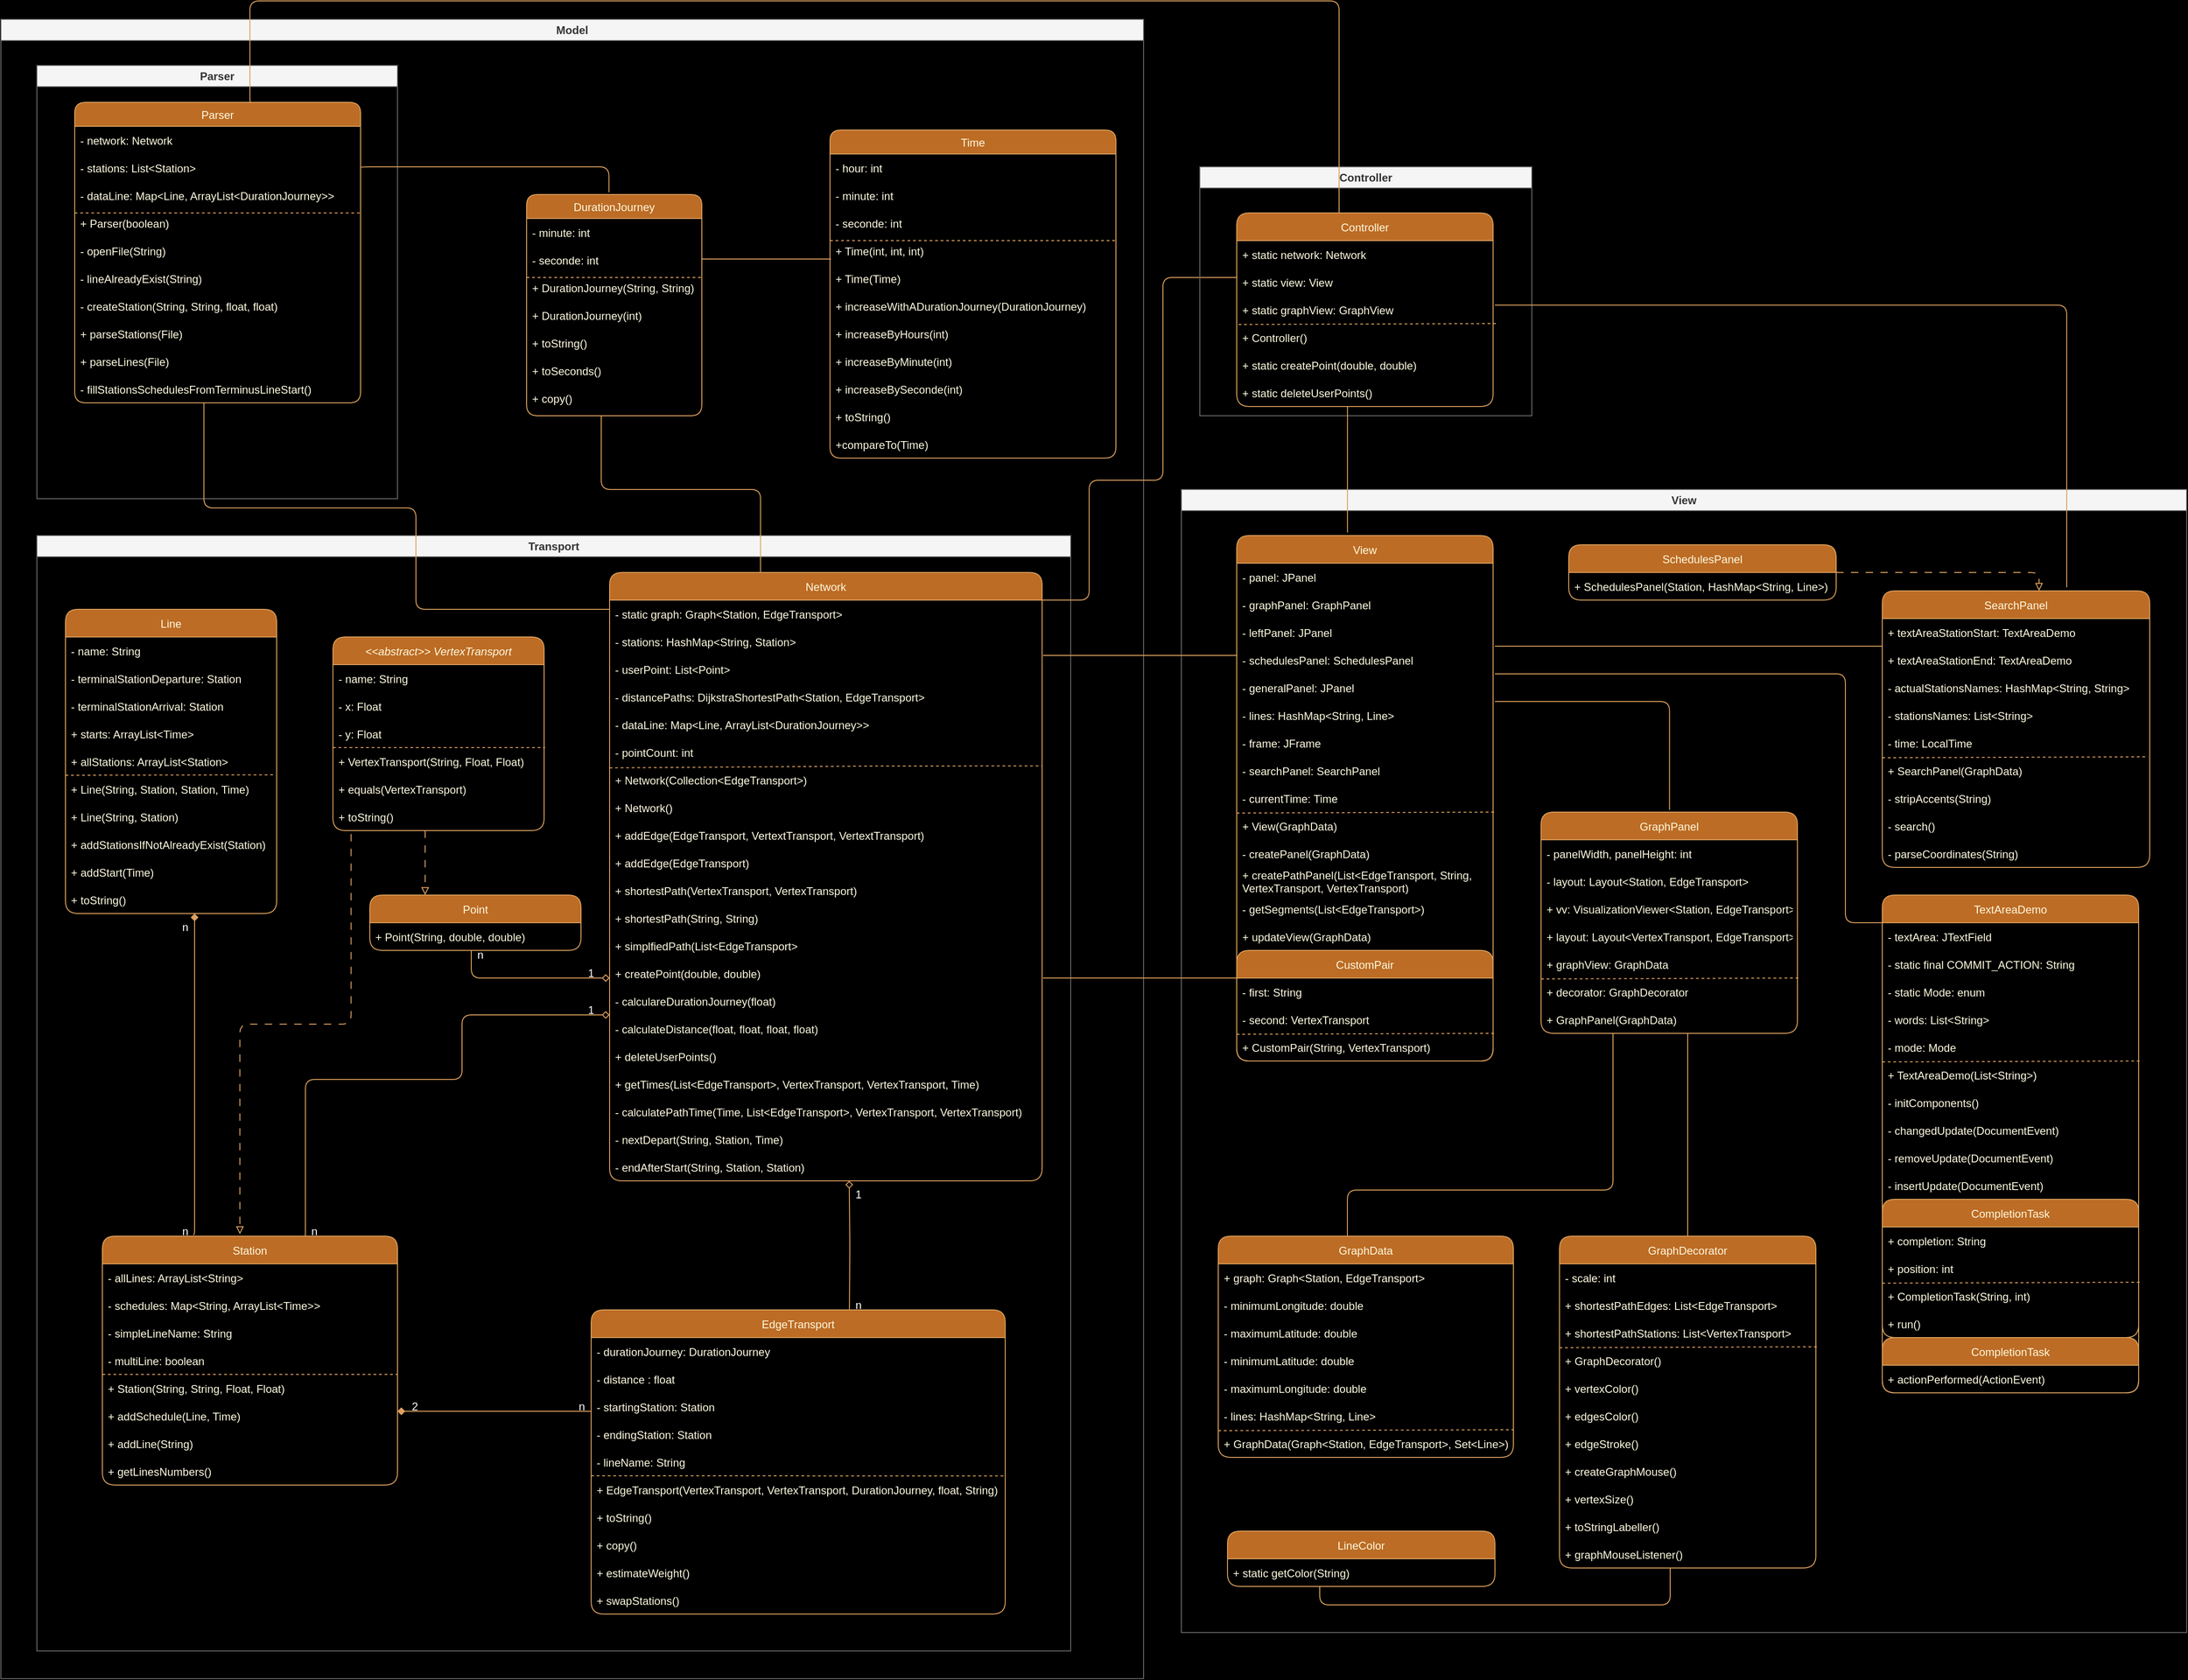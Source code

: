 <mxfile>
    <diagram id="C5RBs43oDa-KdzZeNtuy" name="Page-1">
        <mxGraphModel dx="1332" dy="649" grid="1" gridSize="10" guides="0" tooltips="1" connect="1" arrows="1" fold="1" page="1" pageScale="1" pageWidth="2400" pageHeight="1900" background="#000000" math="0" shadow="0">
            <root>
                <mxCell id="WIyWlLk6GJQsqaUBKTNV-0"/>
                <mxCell id="WIyWlLk6GJQsqaUBKTNV-1" parent="WIyWlLk6GJQsqaUBKTNV-0"/>
                <mxCell id="136" value="Model" style="swimlane;whiteSpace=wrap;html=1;strokeColor=#666666;fillColor=#f5f5f5;fontColor=#333333;" parent="WIyWlLk6GJQsqaUBKTNV-1" vertex="1">
                    <mxGeometry x="20" y="40" width="1239" height="1800" as="geometry"/>
                </mxCell>
                <mxCell id="19" value="Parser" style="swimlane;whiteSpace=wrap;html=1;strokeColor=#666666;fillColor=#f5f5f5;fontColor=#333333;" parent="136" vertex="1">
                    <mxGeometry x="39" y="50" width="391" height="470" as="geometry"/>
                </mxCell>
                <mxCell id="zkfFHV4jXpPFQw0GAbJ--0" value="Parser" style="swimlane;fontStyle=0;align=center;verticalAlign=top;childLayout=stackLayout;horizontal=1;startSize=26;horizontalStack=0;resizeParent=1;resizeLast=0;collapsible=1;marginBottom=0;rounded=1;shadow=0;strokeWidth=1;fillColor=#BC6C25;strokeColor=#DDA15E;fontColor=#FEFAE0;" parent="19" vertex="1">
                    <mxGeometry x="41" y="40" width="310" height="326" as="geometry">
                        <mxRectangle x="230" y="140" width="160" height="26" as="alternateBounds"/>
                    </mxGeometry>
                </mxCell>
                <mxCell id="126" value="- network: Network" style="text;strokeColor=none;fillColor=none;align=left;verticalAlign=middle;spacingLeft=4;spacingRight=4;overflow=hidden;points=[[0,0.5],[1,0.5]];portConstraint=eastwest;rotatable=0;fontColor=#FEFAE0;rounded=1;" parent="zkfFHV4jXpPFQw0GAbJ--0" vertex="1">
                    <mxGeometry y="26" width="310" height="30" as="geometry"/>
                </mxCell>
                <mxCell id="445" value="- stations: List&lt;Station&gt;" style="text;strokeColor=none;fillColor=none;align=left;verticalAlign=middle;spacingLeft=4;spacingRight=4;overflow=hidden;points=[[0,0.5],[1,0.5]];portConstraint=eastwest;rotatable=0;fontColor=#FEFAE0;rounded=1;" parent="zkfFHV4jXpPFQw0GAbJ--0" vertex="1">
                    <mxGeometry y="56" width="310" height="30" as="geometry"/>
                </mxCell>
                <mxCell id="447" value="- dataLine: Map&lt;Line, ArrayList&lt;DurationJourney&gt;&gt;" style="text;strokeColor=none;fillColor=none;align=left;verticalAlign=middle;spacingLeft=4;spacingRight=4;overflow=hidden;points=[[0,0.5],[1,0.5]];portConstraint=eastwest;rotatable=0;fontColor=#FEFAE0;rounded=1;" parent="zkfFHV4jXpPFQw0GAbJ--0" vertex="1">
                    <mxGeometry y="86" width="310" height="30" as="geometry"/>
                </mxCell>
                <mxCell id="948" value="" style="endArrow=none;dashed=1;html=1;rounded=1;sketch=0;fontColor=#FEFAE0;strokeColor=#DDA15E;fillColor=#BC6C25;curved=0;labelBackgroundColor=#283618;" parent="zkfFHV4jXpPFQw0GAbJ--0" edge="1">
                    <mxGeometry width="50" height="50" relative="1" as="geometry">
                        <mxPoint y="120.0" as="sourcePoint"/>
                        <mxPoint x="310" y="120.0" as="targetPoint"/>
                    </mxGeometry>
                </mxCell>
                <mxCell id="127" value="+ Parser(boolean)" style="text;strokeColor=none;fillColor=none;align=left;verticalAlign=middle;spacingLeft=4;spacingRight=4;overflow=hidden;points=[[0,0.5],[1,0.5]];portConstraint=eastwest;rotatable=0;fontColor=#FEFAE0;rounded=1;" parent="zkfFHV4jXpPFQw0GAbJ--0" vertex="1">
                    <mxGeometry y="116" width="310" height="30" as="geometry"/>
                </mxCell>
                <mxCell id="128" value="- openFile(String)" style="text;strokeColor=none;fillColor=none;align=left;verticalAlign=middle;spacingLeft=4;spacingRight=4;overflow=hidden;points=[[0,0.5],[1,0.5]];portConstraint=eastwest;rotatable=0;fontColor=#FEFAE0;rounded=1;" parent="zkfFHV4jXpPFQw0GAbJ--0" vertex="1">
                    <mxGeometry y="146" width="310" height="30" as="geometry"/>
                </mxCell>
                <mxCell id="448" value="- lineAlreadyExist(String)" style="text;strokeColor=none;fillColor=none;align=left;verticalAlign=middle;spacingLeft=4;spacingRight=4;overflow=hidden;points=[[0,0.5],[1,0.5]];portConstraint=eastwest;rotatable=0;fontColor=#FEFAE0;rounded=1;" parent="zkfFHV4jXpPFQw0GAbJ--0" vertex="1">
                    <mxGeometry y="176" width="310" height="30" as="geometry"/>
                </mxCell>
                <mxCell id="449" value="- createStation(String, String, float, float)" style="text;strokeColor=none;fillColor=none;align=left;verticalAlign=middle;spacingLeft=4;spacingRight=4;overflow=hidden;points=[[0,0.5],[1,0.5]];portConstraint=eastwest;rotatable=0;fontColor=#FEFAE0;rounded=1;" parent="zkfFHV4jXpPFQw0GAbJ--0" vertex="1">
                    <mxGeometry y="206" width="310" height="30" as="geometry"/>
                </mxCell>
                <mxCell id="450" value="+ parseStations(File)" style="text;strokeColor=none;fillColor=none;align=left;verticalAlign=middle;spacingLeft=4;spacingRight=4;overflow=hidden;points=[[0,0.5],[1,0.5]];portConstraint=eastwest;rotatable=0;fontColor=#FEFAE0;rounded=1;" parent="zkfFHV4jXpPFQw0GAbJ--0" vertex="1">
                    <mxGeometry y="236" width="310" height="30" as="geometry"/>
                </mxCell>
                <mxCell id="130" value="+ parseLines(File)" style="text;strokeColor=none;fillColor=none;align=left;verticalAlign=middle;spacingLeft=4;spacingRight=4;overflow=hidden;points=[[0,0.5],[1,0.5]];portConstraint=eastwest;rotatable=0;fontColor=#FEFAE0;rounded=1;" parent="zkfFHV4jXpPFQw0GAbJ--0" vertex="1">
                    <mxGeometry y="266" width="310" height="30" as="geometry"/>
                </mxCell>
                <mxCell id="451" value="- fillStationsSchedulesFromTerminusLineStart()" style="text;strokeColor=none;fillColor=none;align=left;verticalAlign=middle;spacingLeft=4;spacingRight=4;overflow=hidden;points=[[0,0.5],[1,0.5]];portConstraint=eastwest;rotatable=0;fontColor=#FEFAE0;rounded=1;" parent="zkfFHV4jXpPFQw0GAbJ--0" vertex="1">
                    <mxGeometry y="296" width="310" height="30" as="geometry"/>
                </mxCell>
                <mxCell id="23" value="Transport" style="swimlane;whiteSpace=wrap;html=1;strokeColor=#666666;fillColor=#f5f5f5;fontColor=#333333;" parent="136" vertex="1">
                    <mxGeometry x="39" y="560" width="1121" height="1210" as="geometry"/>
                </mxCell>
                <mxCell id="tlL8x4SYafilrO8FaroJ-0" value="Station" style="swimlane;fontStyle=0;childLayout=stackLayout;horizontal=1;startSize=30;horizontalStack=0;resizeParent=1;resizeParentMax=0;resizeLast=0;collapsible=1;marginBottom=0;fillColor=#BC6C25;strokeColor=#DDA15E;fontColor=#FEFAE0;rounded=1;" parent="23" vertex="1">
                    <mxGeometry x="71" y="760" width="320" height="270" as="geometry">
                        <mxRectangle x="29" y="175" width="80" height="30" as="alternateBounds"/>
                    </mxGeometry>
                </mxCell>
                <mxCell id="463" value="- allLines: ArrayList&lt;String&gt;" style="text;strokeColor=none;fillColor=none;align=left;verticalAlign=middle;spacingLeft=4;spacingRight=4;overflow=hidden;points=[[0,0.5],[1,0.5]];portConstraint=eastwest;rotatable=0;fontColor=#FEFAE0;rounded=1;" parent="tlL8x4SYafilrO8FaroJ-0" vertex="1">
                    <mxGeometry y="30" width="320" height="30" as="geometry"/>
                </mxCell>
                <mxCell id="464" value="- schedules: Map&lt;String, ArrayList&lt;Time&gt;&gt;" style="text;strokeColor=none;fillColor=none;align=left;verticalAlign=middle;spacingLeft=4;spacingRight=4;overflow=hidden;points=[[0,0.5],[1,0.5]];portConstraint=eastwest;rotatable=0;fontColor=#FEFAE0;rounded=1;" parent="tlL8x4SYafilrO8FaroJ-0" vertex="1">
                    <mxGeometry y="60" width="320" height="30" as="geometry"/>
                </mxCell>
                <mxCell id="932" value="- simpleLineName: String" style="text;strokeColor=none;fillColor=none;align=left;verticalAlign=middle;spacingLeft=4;spacingRight=4;overflow=hidden;points=[[0,0.5],[1,0.5]];portConstraint=eastwest;rotatable=0;fontColor=#FEFAE0;rounded=1;" parent="tlL8x4SYafilrO8FaroJ-0" vertex="1">
                    <mxGeometry y="90" width="320" height="30" as="geometry"/>
                </mxCell>
                <mxCell id="933" value="- multiLine: boolean" style="text;strokeColor=none;fillColor=none;align=left;verticalAlign=middle;spacingLeft=4;spacingRight=4;overflow=hidden;points=[[0,0.5],[1,0.5]];portConstraint=eastwest;rotatable=0;fontColor=#FEFAE0;rounded=1;" parent="tlL8x4SYafilrO8FaroJ-0" vertex="1">
                    <mxGeometry y="120" width="320" height="30" as="geometry"/>
                </mxCell>
                <mxCell id="934" value="" style="endArrow=none;dashed=1;html=1;rounded=1;sketch=0;fontColor=#FEFAE0;strokeColor=#DDA15E;fillColor=#BC6C25;curved=0;exitX=0.004;exitY=-0.033;exitDx=0;exitDy=0;exitPerimeter=0;labelBackgroundColor=#283618;" parent="tlL8x4SYafilrO8FaroJ-0" edge="1">
                    <mxGeometry width="50" height="50" relative="1" as="geometry">
                        <mxPoint y="150" as="sourcePoint"/>
                        <mxPoint x="320" y="150" as="targetPoint"/>
                        <Array as="points"/>
                    </mxGeometry>
                </mxCell>
                <mxCell id="465" value="+ Station(String, String, Float, Float)" style="text;strokeColor=none;fillColor=none;align=left;verticalAlign=middle;spacingLeft=4;spacingRight=4;overflow=hidden;points=[[0,0.5],[1,0.5]];portConstraint=eastwest;rotatable=0;fontColor=#FEFAE0;rounded=1;" parent="tlL8x4SYafilrO8FaroJ-0" vertex="1">
                    <mxGeometry y="150" width="320" height="30" as="geometry"/>
                </mxCell>
                <mxCell id="468" value="+ addSchedule(Line, Time)" style="text;strokeColor=none;fillColor=none;align=left;verticalAlign=middle;spacingLeft=4;spacingRight=4;overflow=hidden;points=[[0,0.5],[1,0.5]];portConstraint=eastwest;rotatable=0;fontColor=#FEFAE0;rounded=1;" parent="tlL8x4SYafilrO8FaroJ-0" vertex="1">
                    <mxGeometry y="180" width="320" height="30" as="geometry"/>
                </mxCell>
                <mxCell id="469" value="+ addLine(String)" style="text;strokeColor=none;fillColor=none;align=left;verticalAlign=middle;spacingLeft=4;spacingRight=4;overflow=hidden;points=[[0,0.5],[1,0.5]];portConstraint=eastwest;rotatable=0;fontColor=#FEFAE0;rounded=1;" parent="tlL8x4SYafilrO8FaroJ-0" vertex="1">
                    <mxGeometry y="210" width="320" height="30" as="geometry"/>
                </mxCell>
                <mxCell id="470" value="+ getLinesNumbers()" style="text;strokeColor=none;fillColor=none;align=left;verticalAlign=middle;spacingLeft=4;spacingRight=4;overflow=hidden;points=[[0,0.5],[1,0.5]];portConstraint=eastwest;rotatable=0;fontColor=#FEFAE0;rounded=1;" parent="tlL8x4SYafilrO8FaroJ-0" vertex="1">
                    <mxGeometry y="240" width="320" height="30" as="geometry"/>
                </mxCell>
                <mxCell id="tlL8x4SYafilrO8FaroJ-4" value="EdgeTransport" style="swimlane;fontStyle=0;childLayout=stackLayout;horizontal=1;startSize=30;horizontalStack=0;resizeParent=1;resizeParentMax=0;resizeLast=0;collapsible=1;marginBottom=0;fillColor=#BC6C25;strokeColor=#DDA15E;fontColor=#FEFAE0;rounded=1;" parent="23" vertex="1">
                    <mxGeometry x="601" y="840" width="449" height="330" as="geometry"/>
                </mxCell>
                <mxCell id="tlL8x4SYafilrO8FaroJ-5" value="- durationJourney: DurationJourney" style="text;strokeColor=none;fillColor=none;align=left;verticalAlign=middle;spacingLeft=4;spacingRight=4;overflow=hidden;points=[[0,0.5],[1,0.5]];portConstraint=eastwest;rotatable=0;fontColor=#FEFAE0;rounded=1;" parent="tlL8x4SYafilrO8FaroJ-4" vertex="1">
                    <mxGeometry y="30" width="449" height="30" as="geometry"/>
                </mxCell>
                <mxCell id="tlL8x4SYafilrO8FaroJ-7" value="- distance : float" style="text;strokeColor=none;fillColor=none;align=left;verticalAlign=middle;spacingLeft=4;spacingRight=4;overflow=hidden;points=[[0,0.5],[1,0.5]];portConstraint=eastwest;rotatable=0;fontColor=#FEFAE0;rounded=1;" parent="tlL8x4SYafilrO8FaroJ-4" vertex="1">
                    <mxGeometry y="60" width="449" height="30" as="geometry"/>
                </mxCell>
                <mxCell id="52" value="- startingStation: Station" style="text;strokeColor=none;fillColor=none;align=left;verticalAlign=middle;spacingLeft=4;spacingRight=4;overflow=hidden;points=[[0,0.5],[1,0.5]];portConstraint=eastwest;rotatable=0;fontColor=#FEFAE0;rounded=1;" parent="tlL8x4SYafilrO8FaroJ-4" vertex="1">
                    <mxGeometry y="90" width="449" height="30" as="geometry"/>
                </mxCell>
                <mxCell id="471" value="- endingStation: Station" style="text;strokeColor=none;fillColor=none;align=left;verticalAlign=middle;spacingLeft=4;spacingRight=4;overflow=hidden;points=[[0,0.5],[1,0.5]];portConstraint=eastwest;rotatable=0;fontColor=#FEFAE0;rounded=1;" parent="tlL8x4SYafilrO8FaroJ-4" vertex="1">
                    <mxGeometry y="120" width="449" height="30" as="geometry"/>
                </mxCell>
                <mxCell id="472" value="- lineName: String" style="text;strokeColor=none;fillColor=none;align=left;verticalAlign=middle;spacingLeft=4;spacingRight=4;overflow=hidden;points=[[0,0.5],[1,0.5]];portConstraint=eastwest;rotatable=0;fontColor=#FEFAE0;rounded=1;" parent="tlL8x4SYafilrO8FaroJ-4" vertex="1">
                    <mxGeometry y="150" width="449" height="30" as="geometry"/>
                </mxCell>
                <mxCell id="tlL8x4SYafilrO8FaroJ-41" value="" style="endArrow=none;dashed=1;html=1;rounded=1;sketch=0;fontColor=#FEFAE0;strokeColor=#DDA15E;fillColor=#BC6C25;curved=0;labelBackgroundColor=#283618;entryX=0.998;entryY=0.004;entryDx=0;entryDy=0;entryPerimeter=0;" parent="tlL8x4SYafilrO8FaroJ-4" target="473" edge="1">
                    <mxGeometry width="50" height="50" relative="1" as="geometry">
                        <mxPoint y="180" as="sourcePoint"/>
                        <mxPoint x="353.333" y="180" as="targetPoint"/>
                    </mxGeometry>
                </mxCell>
                <mxCell id="473" value="+ EdgeTransport(VertexTransport, VertexTransport, DurationJourney, float, String)" style="text;strokeColor=none;fillColor=none;align=left;verticalAlign=middle;spacingLeft=4;spacingRight=4;overflow=hidden;points=[[0,0.5],[1,0.5]];portConstraint=eastwest;rotatable=0;fontColor=#FEFAE0;rounded=1;" parent="tlL8x4SYafilrO8FaroJ-4" vertex="1">
                    <mxGeometry y="180" width="449" height="30" as="geometry"/>
                </mxCell>
                <mxCell id="474" value="+ toString()" style="text;strokeColor=none;fillColor=none;align=left;verticalAlign=middle;spacingLeft=4;spacingRight=4;overflow=hidden;points=[[0,0.5],[1,0.5]];portConstraint=eastwest;rotatable=0;fontColor=#FEFAE0;rounded=1;" parent="tlL8x4SYafilrO8FaroJ-4" vertex="1">
                    <mxGeometry y="210" width="449" height="30" as="geometry"/>
                </mxCell>
                <mxCell id="850" value="+ copy()" style="text;strokeColor=none;fillColor=none;align=left;verticalAlign=middle;spacingLeft=4;spacingRight=4;overflow=hidden;points=[[0,0.5],[1,0.5]];portConstraint=eastwest;rotatable=0;fontColor=#FEFAE0;rounded=1;" parent="tlL8x4SYafilrO8FaroJ-4" vertex="1">
                    <mxGeometry y="240" width="449" height="30" as="geometry"/>
                </mxCell>
                <mxCell id="475" value="+ estimateWeight()" style="text;strokeColor=none;fillColor=none;align=left;verticalAlign=middle;spacingLeft=4;spacingRight=4;overflow=hidden;points=[[0,0.5],[1,0.5]];portConstraint=eastwest;rotatable=0;fontColor=#FEFAE0;rounded=1;" parent="tlL8x4SYafilrO8FaroJ-4" vertex="1">
                    <mxGeometry y="270" width="449" height="30" as="geometry"/>
                </mxCell>
                <mxCell id="476" value="+ swapStations()" style="text;strokeColor=none;fillColor=none;align=left;verticalAlign=middle;spacingLeft=4;spacingRight=4;overflow=hidden;points=[[0,0.5],[1,0.5]];portConstraint=eastwest;rotatable=0;fontColor=#FEFAE0;rounded=1;" parent="tlL8x4SYafilrO8FaroJ-4" vertex="1">
                    <mxGeometry y="300" width="449" height="30" as="geometry"/>
                </mxCell>
                <mxCell id="tlL8x4SYafilrO8FaroJ-61" value="Network" style="swimlane;fontStyle=0;childLayout=stackLayout;horizontal=1;startSize=30;horizontalStack=0;resizeParent=1;resizeParentMax=0;resizeLast=0;collapsible=1;marginBottom=0;rounded=1;sketch=0;fontColor=#FEFAE0;strokeColor=#DDA15E;fillColor=#BC6C25;" parent="23" vertex="1">
                    <mxGeometry x="621" y="40" width="469" height="660" as="geometry"/>
                </mxCell>
                <mxCell id="tlL8x4SYafilrO8FaroJ-62" value="- static graph: Graph&lt;Station, EdgeTransport&gt;" style="text;strokeColor=none;fillColor=none;align=left;verticalAlign=middle;spacingLeft=4;spacingRight=4;overflow=hidden;points=[[0,0.5],[1,0.5]];portConstraint=eastwest;rotatable=0;rounded=1;sketch=0;fontColor=#FEFAE0;" parent="tlL8x4SYafilrO8FaroJ-61" vertex="1">
                    <mxGeometry y="30" width="469" height="30" as="geometry"/>
                </mxCell>
                <mxCell id="tlL8x4SYafilrO8FaroJ-63" value="- stations: HashMap&lt;String, Station&gt;" style="text;strokeColor=none;fillColor=none;align=left;verticalAlign=middle;spacingLeft=4;spacingRight=4;overflow=hidden;points=[[0,0.5],[1,0.5]];portConstraint=eastwest;rotatable=0;rounded=1;sketch=0;fontColor=#FEFAE0;" parent="tlL8x4SYafilrO8FaroJ-61" vertex="1">
                    <mxGeometry y="60" width="469" height="30" as="geometry"/>
                </mxCell>
                <mxCell id="819" value="- userPoint: List&lt;Point&gt;" style="text;strokeColor=none;fillColor=none;align=left;verticalAlign=middle;spacingLeft=4;spacingRight=4;overflow=hidden;points=[[0,0.5],[1,0.5]];portConstraint=eastwest;rotatable=0;rounded=1;sketch=0;fontColor=#FEFAE0;" parent="tlL8x4SYafilrO8FaroJ-61" vertex="1">
                    <mxGeometry y="90" width="469" height="30" as="geometry"/>
                </mxCell>
                <mxCell id="453" value="- distancePaths: DijkstraShortestPath&lt;Station, EdgeTransport&gt;" style="text;strokeColor=none;fillColor=none;align=left;verticalAlign=middle;spacingLeft=4;spacingRight=4;overflow=hidden;points=[[0,0.5],[1,0.5]];portConstraint=eastwest;rotatable=0;rounded=1;sketch=0;fontColor=#FEFAE0;" parent="tlL8x4SYafilrO8FaroJ-61" vertex="1">
                    <mxGeometry y="120" width="469" height="30" as="geometry"/>
                </mxCell>
                <mxCell id="454" value="- dataLine: Map&lt;Line, ArrayList&lt;DurationJourney&gt;&gt;" style="text;strokeColor=none;fillColor=none;align=left;verticalAlign=middle;spacingLeft=4;spacingRight=4;overflow=hidden;points=[[0,0.5],[1,0.5]];portConstraint=eastwest;rotatable=0;rounded=1;sketch=0;fontColor=#FEFAE0;" parent="tlL8x4SYafilrO8FaroJ-61" vertex="1">
                    <mxGeometry y="150" width="469" height="30" as="geometry"/>
                </mxCell>
                <mxCell id="820" value="- pointCount: int" style="text;strokeColor=none;fillColor=none;align=left;verticalAlign=middle;spacingLeft=4;spacingRight=4;overflow=hidden;points=[[0,0.5],[1,0.5]];portConstraint=eastwest;rotatable=0;rounded=1;sketch=0;fontColor=#FEFAE0;" parent="tlL8x4SYafilrO8FaroJ-61" vertex="1">
                    <mxGeometry y="180" width="469" height="30" as="geometry"/>
                </mxCell>
                <mxCell id="950" value="" style="endArrow=none;dashed=1;html=1;rounded=1;sketch=0;fontColor=#FEFAE0;strokeColor=#DDA15E;fillColor=#BC6C25;curved=0;labelBackgroundColor=#283618;entryX=0.999;entryY=-0.004;entryDx=0;entryDy=0;entryPerimeter=0;" edge="1" parent="tlL8x4SYafilrO8FaroJ-61" target="55">
                    <mxGeometry width="50" height="50" relative="1" as="geometry">
                        <mxPoint y="211.99" as="sourcePoint"/>
                        <mxPoint x="480" y="210" as="targetPoint"/>
                        <Array as="points">
                            <mxPoint x="290" y="210"/>
                        </Array>
                    </mxGeometry>
                </mxCell>
                <mxCell id="55" value="+ Network(Collection&lt;EdgeTransport&gt;)" style="text;strokeColor=none;fillColor=none;align=left;verticalAlign=middle;spacingLeft=4;spacingRight=4;overflow=hidden;points=[[0,0.5],[1,0.5]];portConstraint=eastwest;rotatable=0;rounded=1;sketch=0;fontColor=#FEFAE0;" parent="tlL8x4SYafilrO8FaroJ-61" vertex="1">
                    <mxGeometry y="210" width="469" height="30" as="geometry"/>
                </mxCell>
                <mxCell id="455" value="+ Network()" style="text;strokeColor=none;fillColor=none;align=left;verticalAlign=middle;spacingLeft=4;spacingRight=4;overflow=hidden;points=[[0,0.5],[1,0.5]];portConstraint=eastwest;rotatable=0;rounded=1;sketch=0;fontColor=#FEFAE0;" parent="tlL8x4SYafilrO8FaroJ-61" vertex="1">
                    <mxGeometry y="240" width="469" height="30" as="geometry"/>
                </mxCell>
                <mxCell id="456" value="+ addEdge(EdgeTransport, VertextTransport, VertextTransport)" style="text;strokeColor=none;fillColor=none;align=left;verticalAlign=middle;spacingLeft=4;spacingRight=4;overflow=hidden;points=[[0,0.5],[1,0.5]];portConstraint=eastwest;rotatable=0;rounded=1;sketch=0;fontColor=#FEFAE0;" parent="tlL8x4SYafilrO8FaroJ-61" vertex="1">
                    <mxGeometry y="270" width="469" height="30" as="geometry"/>
                </mxCell>
                <mxCell id="457" value="+ addEdge(EdgeTransport)" style="text;strokeColor=none;fillColor=none;align=left;verticalAlign=middle;spacingLeft=4;spacingRight=4;overflow=hidden;points=[[0,0.5],[1,0.5]];portConstraint=eastwest;rotatable=0;rounded=1;sketch=0;fontColor=#FEFAE0;" parent="tlL8x4SYafilrO8FaroJ-61" vertex="1">
                    <mxGeometry y="300" width="469" height="30" as="geometry"/>
                </mxCell>
                <mxCell id="458" value="+ shortestPath(VertexTransport, VertexTransport)" style="text;strokeColor=none;fillColor=none;align=left;verticalAlign=middle;spacingLeft=4;spacingRight=4;overflow=hidden;points=[[0,0.5],[1,0.5]];portConstraint=eastwest;rotatable=0;rounded=1;sketch=0;fontColor=#FEFAE0;" parent="tlL8x4SYafilrO8FaroJ-61" vertex="1">
                    <mxGeometry y="330" width="469" height="30" as="geometry"/>
                </mxCell>
                <mxCell id="459" value="+ shortestPath(String, String)" style="text;strokeColor=none;fillColor=none;align=left;verticalAlign=middle;spacingLeft=4;spacingRight=4;overflow=hidden;points=[[0,0.5],[1,0.5]];portConstraint=eastwest;rotatable=0;rounded=1;sketch=0;fontColor=#FEFAE0;" parent="tlL8x4SYafilrO8FaroJ-61" vertex="1">
                    <mxGeometry y="360" width="469" height="30" as="geometry"/>
                </mxCell>
                <mxCell id="460" value="+ simplfiedPath(List&lt;EdgeTransport&gt;" style="text;strokeColor=none;fillColor=none;align=left;verticalAlign=middle;spacingLeft=4;spacingRight=4;overflow=hidden;points=[[0,0.5],[1,0.5]];portConstraint=eastwest;rotatable=0;rounded=1;sketch=0;fontColor=#FEFAE0;" parent="tlL8x4SYafilrO8FaroJ-61" vertex="1">
                    <mxGeometry y="390" width="469" height="30" as="geometry"/>
                </mxCell>
                <mxCell id="821" value="+ createPoint(double, double)" style="text;strokeColor=none;fillColor=none;align=left;verticalAlign=middle;spacingLeft=4;spacingRight=4;overflow=hidden;points=[[0,0.5],[1,0.5]];portConstraint=eastwest;rotatable=0;rounded=1;sketch=0;fontColor=#FEFAE0;" parent="tlL8x4SYafilrO8FaroJ-61" vertex="1">
                    <mxGeometry y="420" width="469" height="30" as="geometry"/>
                </mxCell>
                <mxCell id="906" value="- calculareDurationJourney(float)" style="text;strokeColor=none;fillColor=none;align=left;verticalAlign=middle;spacingLeft=4;spacingRight=4;overflow=hidden;points=[[0,0.5],[1,0.5]];portConstraint=eastwest;rotatable=0;rounded=1;sketch=0;fontColor=#FEFAE0;" parent="tlL8x4SYafilrO8FaroJ-61" vertex="1">
                    <mxGeometry y="450" width="469" height="30" as="geometry"/>
                </mxCell>
                <mxCell id="822" value="- calculateDistance(float, float, float, float)" style="text;strokeColor=none;fillColor=none;align=left;verticalAlign=middle;spacingLeft=4;spacingRight=4;overflow=hidden;points=[[0,0.5],[1,0.5]];portConstraint=eastwest;rotatable=0;rounded=1;sketch=0;fontColor=#FEFAE0;" parent="tlL8x4SYafilrO8FaroJ-61" vertex="1">
                    <mxGeometry y="480" width="469" height="30" as="geometry"/>
                </mxCell>
                <mxCell id="823" value="+ deleteUserPoints()" style="text;strokeColor=none;fillColor=none;align=left;verticalAlign=middle;spacingLeft=4;spacingRight=4;overflow=hidden;points=[[0,0.5],[1,0.5]];portConstraint=eastwest;rotatable=0;rounded=1;sketch=0;fontColor=#FEFAE0;" parent="tlL8x4SYafilrO8FaroJ-61" vertex="1">
                    <mxGeometry y="510" width="469" height="30" as="geometry"/>
                </mxCell>
                <mxCell id="927" value="+ getTimes(List&lt;EdgeTransport&gt;, VertexTransport, VertexTransport, Time)" style="text;strokeColor=none;fillColor=none;align=left;verticalAlign=middle;spacingLeft=4;spacingRight=4;overflow=hidden;points=[[0,0.5],[1,0.5]];portConstraint=eastwest;rotatable=0;rounded=1;sketch=0;fontColor=#FEFAE0;" parent="tlL8x4SYafilrO8FaroJ-61" vertex="1">
                    <mxGeometry y="540" width="469" height="30" as="geometry"/>
                </mxCell>
                <mxCell id="929" value="- calculatePathTime(Time, List&lt;EdgeTransport&gt;, VertexTransport, VertexTransport)" style="text;strokeColor=none;fillColor=none;align=left;verticalAlign=middle;spacingLeft=4;spacingRight=4;overflow=hidden;points=[[0,0.5],[1,0.5]];portConstraint=eastwest;rotatable=0;rounded=1;sketch=0;fontColor=#FEFAE0;" parent="tlL8x4SYafilrO8FaroJ-61" vertex="1">
                    <mxGeometry y="570" width="469" height="30" as="geometry"/>
                </mxCell>
                <mxCell id="930" value="- nextDepart(String, Station, Time)" style="text;strokeColor=none;fillColor=none;align=left;verticalAlign=middle;spacingLeft=4;spacingRight=4;overflow=hidden;points=[[0,0.5],[1,0.5]];portConstraint=eastwest;rotatable=0;rounded=1;sketch=0;fontColor=#FEFAE0;" parent="tlL8x4SYafilrO8FaroJ-61" vertex="1">
                    <mxGeometry y="600" width="469" height="30" as="geometry"/>
                </mxCell>
                <mxCell id="931" value="- endAfterStart(String, Station, Station)" style="text;strokeColor=none;fillColor=none;align=left;verticalAlign=middle;spacingLeft=4;spacingRight=4;overflow=hidden;points=[[0,0.5],[1,0.5]];portConstraint=eastwest;rotatable=0;rounded=1;sketch=0;fontColor=#FEFAE0;" parent="tlL8x4SYafilrO8FaroJ-61" vertex="1">
                    <mxGeometry y="630" width="469" height="30" as="geometry"/>
                </mxCell>
                <mxCell id="477" value="Line" style="swimlane;fontStyle=0;childLayout=stackLayout;horizontal=1;startSize=30;horizontalStack=0;resizeParent=1;resizeParentMax=0;resizeLast=0;collapsible=1;marginBottom=0;fillColor=#BC6C25;strokeColor=#DDA15E;fontColor=#FEFAE0;rounded=1;" parent="23" vertex="1">
                    <mxGeometry x="31" y="80" width="229" height="330" as="geometry"/>
                </mxCell>
                <mxCell id="478" value="- name: String" style="text;strokeColor=none;fillColor=none;align=left;verticalAlign=middle;spacingLeft=4;spacingRight=4;overflow=hidden;points=[[0,0.5],[1,0.5]];portConstraint=eastwest;rotatable=0;fontColor=#FEFAE0;rounded=1;" parent="477" vertex="1">
                    <mxGeometry y="30" width="229" height="30" as="geometry"/>
                </mxCell>
                <mxCell id="479" value="- terminalStationDeparture: Station" style="text;strokeColor=none;fillColor=none;align=left;verticalAlign=middle;spacingLeft=4;spacingRight=4;overflow=hidden;points=[[0,0.5],[1,0.5]];portConstraint=eastwest;rotatable=0;fontColor=#FEFAE0;rounded=1;" parent="477" vertex="1">
                    <mxGeometry y="60" width="229" height="30" as="geometry"/>
                </mxCell>
                <mxCell id="480" value="- terminalStationArrival: Station" style="text;strokeColor=none;fillColor=none;align=left;verticalAlign=middle;spacingLeft=4;spacingRight=4;overflow=hidden;points=[[0,0.5],[1,0.5]];portConstraint=eastwest;rotatable=0;fontColor=#FEFAE0;rounded=1;" parent="477" vertex="1">
                    <mxGeometry y="90" width="229" height="30" as="geometry"/>
                </mxCell>
                <mxCell id="481" value="+ starts: ArrayList&lt;Time&gt;" style="text;strokeColor=none;fillColor=none;align=left;verticalAlign=middle;spacingLeft=4;spacingRight=4;overflow=hidden;points=[[0,0.5],[1,0.5]];portConstraint=eastwest;rotatable=0;fontColor=#FEFAE0;rounded=1;" parent="477" vertex="1">
                    <mxGeometry y="120" width="229" height="30" as="geometry"/>
                </mxCell>
                <mxCell id="482" value="+ allStations: ArrayList&lt;Station&gt;" style="text;strokeColor=none;fillColor=none;align=left;verticalAlign=middle;spacingLeft=4;spacingRight=4;overflow=hidden;points=[[0,0.5],[1,0.5]];portConstraint=eastwest;rotatable=0;fontColor=#FEFAE0;rounded=1;" parent="477" vertex="1">
                    <mxGeometry y="150" width="229" height="30" as="geometry"/>
                </mxCell>
                <mxCell id="483" value="" style="endArrow=none;dashed=1;html=1;rounded=1;sketch=0;fontColor=#FEFAE0;strokeColor=#DDA15E;fillColor=#BC6C25;curved=0;labelBackgroundColor=#283618;entryX=0.988;entryY=-0.015;entryDx=0;entryDy=0;entryPerimeter=0;" parent="477" target="484" edge="1">
                    <mxGeometry width="50" height="50" relative="1" as="geometry">
                        <mxPoint y="180" as="sourcePoint"/>
                        <mxPoint x="353.333" y="180" as="targetPoint"/>
                    </mxGeometry>
                </mxCell>
                <mxCell id="484" value="+ Line(String, Station, Station, Time)" style="text;strokeColor=none;fillColor=none;align=left;verticalAlign=middle;spacingLeft=4;spacingRight=4;overflow=hidden;points=[[0,0.5],[1,0.5]];portConstraint=eastwest;rotatable=0;fontColor=#FEFAE0;rounded=1;" parent="477" vertex="1">
                    <mxGeometry y="180" width="229" height="30" as="geometry"/>
                </mxCell>
                <mxCell id="485" value="+ Line(String, Station)" style="text;strokeColor=none;fillColor=none;align=left;verticalAlign=middle;spacingLeft=4;spacingRight=4;overflow=hidden;points=[[0,0.5],[1,0.5]];portConstraint=eastwest;rotatable=0;fontColor=#FEFAE0;rounded=1;" parent="477" vertex="1">
                    <mxGeometry y="210" width="229" height="30" as="geometry"/>
                </mxCell>
                <mxCell id="486" value="+ addStationsIfNotAlreadyExist(Station)" style="text;strokeColor=none;fillColor=none;align=left;verticalAlign=middle;spacingLeft=4;spacingRight=4;overflow=hidden;points=[[0,0.5],[1,0.5]];portConstraint=eastwest;rotatable=0;fontColor=#FEFAE0;rounded=1;" parent="477" vertex="1">
                    <mxGeometry y="240" width="229" height="30" as="geometry"/>
                </mxCell>
                <mxCell id="487" value="+ addStart(Time)" style="text;strokeColor=none;fillColor=none;align=left;verticalAlign=middle;spacingLeft=4;spacingRight=4;overflow=hidden;points=[[0,0.5],[1,0.5]];portConstraint=eastwest;rotatable=0;fontColor=#FEFAE0;rounded=1;" parent="477" vertex="1">
                    <mxGeometry y="270" width="229" height="30" as="geometry"/>
                </mxCell>
                <mxCell id="818" value="+ toString()" style="text;strokeColor=none;fillColor=none;align=left;verticalAlign=middle;spacingLeft=4;spacingRight=4;overflow=hidden;points=[[0,0.5],[1,0.5]];portConstraint=eastwest;rotatable=0;fontColor=#FEFAE0;rounded=1;" parent="477" vertex="1">
                    <mxGeometry y="300" width="229" height="30" as="geometry"/>
                </mxCell>
                <mxCell id="490" style="edgeStyle=orthogonalEdgeStyle;curved=0;rounded=1;sketch=0;orthogonalLoop=1;jettySize=auto;html=1;fontColor=#FEFAE0;strokeColor=#DDA15E;fillColor=#BC6C25;labelBackgroundColor=#283618;endArrow=diamond;endFill=1;" parent="23" edge="1">
                    <mxGeometry relative="1" as="geometry">
                        <mxPoint x="601" y="950" as="sourcePoint"/>
                        <Array as="points">
                            <mxPoint x="491" y="950"/>
                            <mxPoint x="491" y="950"/>
                        </Array>
                        <mxPoint x="391" y="950" as="targetPoint"/>
                    </mxGeometry>
                </mxCell>
                <mxCell id="491" style="edgeStyle=orthogonalEdgeStyle;curved=0;rounded=1;sketch=0;orthogonalLoop=1;jettySize=auto;html=1;fontColor=#FEFAE0;strokeColor=#DDA15E;fillColor=#BC6C25;labelBackgroundColor=#283618;endArrow=diamond;endFill=1;exitX=0.308;exitY=-0.006;exitDx=0;exitDy=0;exitPerimeter=0;" parent="23" source="tlL8x4SYafilrO8FaroJ-0" edge="1">
                    <mxGeometry relative="1" as="geometry">
                        <mxPoint x="171" y="650" as="sourcePoint"/>
                        <Array as="points">
                            <mxPoint x="171" y="758"/>
                        </Array>
                        <mxPoint x="171" y="410" as="targetPoint"/>
                    </mxGeometry>
                </mxCell>
                <mxCell id="15" value="&lt;font color=&quot;#ffffff&quot;&gt;1&lt;/font&gt;" style="text;html=1;strokeColor=none;fillColor=none;align=center;verticalAlign=middle;whiteSpace=wrap;rounded=0;" parent="23" vertex="1">
                    <mxGeometry x="591" y="510" width="20" height="10" as="geometry"/>
                </mxCell>
                <mxCell id="17" value="&lt;font color=&quot;#ffffff&quot;&gt;1&lt;/font&gt;" style="text;html=1;strokeColor=none;fillColor=none;align=center;verticalAlign=middle;whiteSpace=wrap;rounded=0;" parent="23" vertex="1">
                    <mxGeometry x="881" y="700" width="20" height="30" as="geometry"/>
                </mxCell>
                <mxCell id="14" value="&lt;font color=&quot;#ffffff&quot;&gt;n&lt;/font&gt;" style="text;html=1;strokeColor=none;fillColor=none;align=center;verticalAlign=middle;whiteSpace=wrap;rounded=0;" parent="23" vertex="1">
                    <mxGeometry x="881" y="830" width="20" height="10" as="geometry"/>
                </mxCell>
                <mxCell id="16" value="&lt;font color=&quot;#ffffff&quot;&gt;n&lt;/font&gt;" style="text;html=1;strokeColor=none;fillColor=none;align=center;verticalAlign=middle;whiteSpace=wrap;rounded=0;" parent="23" vertex="1">
                    <mxGeometry x="291" y="750" width="20" height="10" as="geometry"/>
                </mxCell>
                <mxCell id="492" value="&lt;font color=&quot;#ffffff&quot;&gt;2&lt;/font&gt;" style="text;html=1;strokeColor=none;fillColor=none;align=center;verticalAlign=middle;whiteSpace=wrap;rounded=0;" parent="23" vertex="1">
                    <mxGeometry x="400" y="940" width="20" height="10" as="geometry"/>
                </mxCell>
                <mxCell id="493" value="&lt;font color=&quot;#ffffff&quot;&gt;n&lt;/font&gt;" style="text;html=1;strokeColor=none;fillColor=none;align=center;verticalAlign=middle;whiteSpace=wrap;rounded=0;" parent="23" vertex="1">
                    <mxGeometry x="581" y="940" width="20" height="10" as="geometry"/>
                </mxCell>
                <mxCell id="495" value="&lt;font color=&quot;#ffffff&quot;&gt;n&lt;/font&gt;" style="text;html=1;strokeColor=none;fillColor=none;align=center;verticalAlign=middle;whiteSpace=wrap;rounded=0;" parent="23" vertex="1">
                    <mxGeometry x="151" y="420" width="20" height="10" as="geometry"/>
                </mxCell>
                <mxCell id="494" value="&lt;font color=&quot;#ffffff&quot;&gt;n&lt;/font&gt;" style="text;html=1;strokeColor=none;fillColor=none;align=center;verticalAlign=middle;whiteSpace=wrap;rounded=0;" parent="23" vertex="1">
                    <mxGeometry x="151" y="750" width="20" height="10" as="geometry"/>
                </mxCell>
                <mxCell id="826" value="&lt;&lt;abstract&gt;&gt; VertexTransport" style="swimlane;fontStyle=2;childLayout=stackLayout;horizontal=1;startSize=30;horizontalStack=0;resizeParent=1;resizeParentMax=0;resizeLast=0;collapsible=1;marginBottom=0;fillColor=#BC6C25;strokeColor=#DDA15E;fontColor=#FEFAE0;rounded=1;" parent="23" vertex="1">
                    <mxGeometry x="321" y="110" width="229" height="210" as="geometry"/>
                </mxCell>
                <mxCell id="827" value="- name: String" style="text;strokeColor=none;fillColor=none;align=left;verticalAlign=middle;spacingLeft=4;spacingRight=4;overflow=hidden;points=[[0,0.5],[1,0.5]];portConstraint=eastwest;rotatable=0;fontColor=#FEFAE0;rounded=1;" parent="826" vertex="1">
                    <mxGeometry y="30" width="229" height="30" as="geometry"/>
                </mxCell>
                <mxCell id="828" value="- x: Float" style="text;strokeColor=none;fillColor=none;align=left;verticalAlign=middle;spacingLeft=4;spacingRight=4;overflow=hidden;points=[[0,0.5],[1,0.5]];portConstraint=eastwest;rotatable=0;fontColor=#FEFAE0;rounded=1;" parent="826" vertex="1">
                    <mxGeometry y="60" width="229" height="30" as="geometry"/>
                </mxCell>
                <mxCell id="829" value="- y: Float" style="text;strokeColor=none;fillColor=none;align=left;verticalAlign=middle;spacingLeft=4;spacingRight=4;overflow=hidden;points=[[0,0.5],[1,0.5]];portConstraint=eastwest;rotatable=0;fontColor=#FEFAE0;rounded=1;" parent="826" vertex="1">
                    <mxGeometry y="90" width="229" height="30" as="geometry"/>
                </mxCell>
                <mxCell id="832" value="" style="endArrow=none;dashed=1;html=1;rounded=1;sketch=0;fontColor=#FEFAE0;strokeColor=#DDA15E;fillColor=#BC6C25;curved=0;labelBackgroundColor=#283618;" parent="826" edge="1">
                    <mxGeometry width="50" height="50" relative="1" as="geometry">
                        <mxPoint y="120" as="sourcePoint"/>
                        <mxPoint x="230" y="120" as="targetPoint"/>
                    </mxGeometry>
                </mxCell>
                <mxCell id="830" value="+ VertexTransport(String, Float, Float)" style="text;strokeColor=none;fillColor=none;align=left;verticalAlign=middle;spacingLeft=4;spacingRight=4;overflow=hidden;points=[[0,0.5],[1,0.5]];portConstraint=eastwest;rotatable=0;fontColor=#FEFAE0;rounded=1;" parent="826" vertex="1">
                    <mxGeometry y="120" width="229" height="30" as="geometry"/>
                </mxCell>
                <mxCell id="831" value="+ equals(VertexTransport)" style="text;strokeColor=none;fillColor=none;align=left;verticalAlign=middle;spacingLeft=4;spacingRight=4;overflow=hidden;points=[[0,0.5],[1,0.5]];portConstraint=eastwest;rotatable=0;fontColor=#FEFAE0;rounded=1;" parent="826" vertex="1">
                    <mxGeometry y="150" width="229" height="30" as="geometry"/>
                </mxCell>
                <mxCell id="833" value="+ toString()" style="text;strokeColor=none;fillColor=none;align=left;verticalAlign=middle;spacingLeft=4;spacingRight=4;overflow=hidden;points=[[0,0.5],[1,0.5]];portConstraint=eastwest;rotatable=0;fontColor=#FEFAE0;rounded=1;" parent="826" vertex="1">
                    <mxGeometry y="180" width="229" height="30" as="geometry"/>
                </mxCell>
                <mxCell id="839" value="Point" style="swimlane;fontStyle=0;childLayout=stackLayout;horizontal=1;startSize=30;horizontalStack=0;resizeParent=1;resizeParentMax=0;resizeLast=0;collapsible=1;marginBottom=0;fillColor=#BC6C25;strokeColor=#DDA15E;fontColor=#FEFAE0;rounded=1;" parent="23" vertex="1">
                    <mxGeometry x="361" y="390" width="229" height="60" as="geometry"/>
                </mxCell>
                <mxCell id="846" value="+ Point(String, double, double)" style="text;strokeColor=none;fillColor=none;align=left;verticalAlign=middle;spacingLeft=4;spacingRight=4;overflow=hidden;points=[[0,0.5],[1,0.5]];portConstraint=eastwest;rotatable=0;fontColor=#FEFAE0;rounded=1;" parent="839" vertex="1">
                    <mxGeometry y="30" width="229" height="30" as="geometry"/>
                </mxCell>
                <mxCell id="848" style="edgeStyle=orthogonalEdgeStyle;curved=0;rounded=1;sketch=0;orthogonalLoop=1;jettySize=auto;html=1;fontColor=#FEFAE0;strokeColor=#DDA15E;fillColor=#BC6C25;labelBackgroundColor=#283618;dashed=1;dashPattern=8 8;endArrow=block;endFill=0;" parent="23" edge="1">
                    <mxGeometry relative="1" as="geometry">
                        <mxPoint x="421" y="390" as="targetPoint"/>
                        <mxPoint x="421" y="320" as="sourcePoint"/>
                        <Array as="points">
                            <mxPoint x="421" y="320"/>
                        </Array>
                    </mxGeometry>
                </mxCell>
                <mxCell id="851" style="edgeStyle=orthogonalEdgeStyle;curved=0;rounded=1;sketch=0;orthogonalLoop=1;jettySize=auto;html=1;fontColor=#FEFAE0;strokeColor=#DDA15E;fillColor=#BC6C25;labelBackgroundColor=#283618;dashed=1;dashPattern=8 8;endArrow=block;endFill=0;entryX=0.466;entryY=-0.008;entryDx=0;entryDy=0;entryPerimeter=0;exitX=0.086;exitY=1.123;exitDx=0;exitDy=0;exitPerimeter=0;" parent="23" source="833" target="tlL8x4SYafilrO8FaroJ-0" edge="1">
                    <mxGeometry relative="1" as="geometry">
                        <mxPoint x="221" y="520" as="targetPoint"/>
                        <mxPoint x="381" y="400" as="sourcePoint"/>
                        <Array as="points">
                            <mxPoint x="341" y="530"/>
                            <mxPoint x="220" y="530"/>
                        </Array>
                    </mxGeometry>
                </mxCell>
                <mxCell id="488" style="edgeStyle=orthogonalEdgeStyle;curved=0;rounded=1;sketch=0;orthogonalLoop=1;jettySize=auto;html=1;fontColor=#FEFAE0;strokeColor=#DDA15E;fillColor=#BC6C25;labelBackgroundColor=#283618;endArrow=diamond;endFill=0;entryX=0.554;entryY=1;entryDx=0;entryDy=0;entryPerimeter=0;" parent="23" edge="1" target="931">
                    <mxGeometry relative="1" as="geometry">
                        <mxPoint x="881.03" y="840" as="sourcePoint"/>
                        <Array as="points"/>
                        <mxPoint x="881" y="730" as="targetPoint"/>
                    </mxGeometry>
                </mxCell>
                <mxCell id="tlL8x4SYafilrO8FaroJ-65" style="edgeStyle=orthogonalEdgeStyle;curved=0;rounded=1;sketch=0;orthogonalLoop=1;jettySize=auto;html=1;fontColor=#FEFAE0;strokeColor=#DDA15E;fillColor=#BC6C25;labelBackgroundColor=#283618;endArrow=diamond;endFill=0;exitX=0.688;exitY=0;exitDx=0;exitDy=0;exitPerimeter=0;" parent="23" source="tlL8x4SYafilrO8FaroJ-0" edge="1">
                    <mxGeometry relative="1" as="geometry">
                        <mxPoint x="291" y="630" as="sourcePoint"/>
                        <Array as="points">
                            <mxPoint x="291" y="590"/>
                            <mxPoint x="461" y="590"/>
                            <mxPoint x="461" y="520"/>
                        </Array>
                        <mxPoint x="621" y="520" as="targetPoint"/>
                    </mxGeometry>
                </mxCell>
                <mxCell id="855" style="edgeStyle=orthogonalEdgeStyle;curved=0;rounded=1;sketch=0;orthogonalLoop=1;jettySize=auto;html=1;fontColor=#FEFAE0;strokeColor=#DDA15E;fillColor=#BC6C25;labelBackgroundColor=#283618;endArrow=diamond;endFill=0;" parent="23" edge="1">
                    <mxGeometry relative="1" as="geometry">
                        <mxPoint x="471" y="450" as="sourcePoint"/>
                        <Array as="points">
                            <mxPoint x="471" y="480"/>
                        </Array>
                        <mxPoint x="621" y="480" as="targetPoint"/>
                    </mxGeometry>
                </mxCell>
                <mxCell id="857" value="&lt;font color=&quot;#ffffff&quot;&gt;1&lt;/font&gt;" style="text;html=1;strokeColor=none;fillColor=none;align=center;verticalAlign=middle;whiteSpace=wrap;rounded=0;" parent="23" vertex="1">
                    <mxGeometry x="591" y="470" width="20" height="10" as="geometry"/>
                </mxCell>
                <mxCell id="856" value="&lt;font color=&quot;#ffffff&quot;&gt;n&lt;/font&gt;" style="text;html=1;strokeColor=none;fillColor=none;align=center;verticalAlign=middle;whiteSpace=wrap;rounded=0;" parent="23" vertex="1">
                    <mxGeometry x="471" y="450" width="20" height="10" as="geometry"/>
                </mxCell>
                <mxCell id="497" value="DurationJourney" style="swimlane;fontStyle=0;align=center;verticalAlign=top;childLayout=stackLayout;horizontal=1;startSize=26;horizontalStack=0;resizeParent=1;resizeLast=0;collapsible=1;marginBottom=0;rounded=1;shadow=0;strokeWidth=1;fillColor=#BC6C25;strokeColor=#DDA15E;fontColor=#FEFAE0;" parent="136" vertex="1">
                    <mxGeometry x="570" y="190" width="190" height="240" as="geometry">
                        <mxRectangle x="230" y="140" width="160" height="26" as="alternateBounds"/>
                    </mxGeometry>
                </mxCell>
                <mxCell id="498" value="- minute: int" style="text;strokeColor=none;fillColor=none;align=left;verticalAlign=middle;spacingLeft=4;spacingRight=4;overflow=hidden;points=[[0,0.5],[1,0.5]];portConstraint=eastwest;rotatable=0;fontColor=#FEFAE0;rounded=1;" parent="497" vertex="1">
                    <mxGeometry y="26" width="190" height="30" as="geometry"/>
                </mxCell>
                <mxCell id="499" value="- seconde: int" style="text;strokeColor=none;fillColor=none;align=left;verticalAlign=middle;spacingLeft=4;spacingRight=4;overflow=hidden;points=[[0,0.5],[1,0.5]];portConstraint=eastwest;rotatable=0;fontColor=#FEFAE0;rounded=1;" parent="497" vertex="1">
                    <mxGeometry y="56" width="190" height="30" as="geometry"/>
                </mxCell>
                <mxCell id="514" value="" style="endArrow=none;dashed=1;html=1;rounded=1;sketch=0;fontColor=#FEFAE0;strokeColor=#DDA15E;fillColor=#BC6C25;curved=0;labelBackgroundColor=#283618;" parent="497" edge="1">
                    <mxGeometry width="50" height="50" relative="1" as="geometry">
                        <mxPoint y="90" as="sourcePoint"/>
                        <mxPoint x="190" y="90" as="targetPoint"/>
                    </mxGeometry>
                </mxCell>
                <mxCell id="500" value="+ DurationJourney(String, String)" style="text;strokeColor=none;fillColor=none;align=left;verticalAlign=middle;spacingLeft=4;spacingRight=4;overflow=hidden;points=[[0,0.5],[1,0.5]];portConstraint=eastwest;rotatable=0;fontColor=#FEFAE0;rounded=1;" parent="497" vertex="1">
                    <mxGeometry y="86" width="190" height="30" as="geometry"/>
                </mxCell>
                <mxCell id="501" value="+ DurationJourney(int)" style="text;strokeColor=none;fillColor=none;align=left;verticalAlign=middle;spacingLeft=4;spacingRight=4;overflow=hidden;points=[[0,0.5],[1,0.5]];portConstraint=eastwest;rotatable=0;fontColor=#FEFAE0;rounded=1;" parent="497" vertex="1">
                    <mxGeometry y="116" width="190" height="30" as="geometry"/>
                </mxCell>
                <mxCell id="816" value="+ toString()" style="text;strokeColor=none;fillColor=none;align=left;verticalAlign=middle;spacingLeft=4;spacingRight=4;overflow=hidden;points=[[0,0.5],[1,0.5]];portConstraint=eastwest;rotatable=0;fontColor=#FEFAE0;rounded=1;" parent="497" vertex="1">
                    <mxGeometry y="146" width="190" height="30" as="geometry"/>
                </mxCell>
                <mxCell id="904" value="+ toSeconds()" style="text;strokeColor=none;fillColor=none;align=left;verticalAlign=middle;spacingLeft=4;spacingRight=4;overflow=hidden;points=[[0,0.5],[1,0.5]];portConstraint=eastwest;rotatable=0;fontColor=#FEFAE0;rounded=1;" parent="497" vertex="1">
                    <mxGeometry y="176" width="190" height="30" as="geometry"/>
                </mxCell>
                <mxCell id="504" value="+ copy()" style="text;strokeColor=none;fillColor=none;align=left;verticalAlign=middle;spacingLeft=4;spacingRight=4;overflow=hidden;points=[[0,0.5],[1,0.5]];portConstraint=eastwest;rotatable=0;fontColor=#FEFAE0;rounded=1;" parent="497" vertex="1">
                    <mxGeometry y="206" width="190" height="30" as="geometry"/>
                </mxCell>
                <mxCell id="511" value="Time" style="swimlane;fontStyle=0;align=center;verticalAlign=top;childLayout=stackLayout;horizontal=1;startSize=26;horizontalStack=0;resizeParent=1;resizeLast=0;collapsible=1;marginBottom=0;rounded=1;shadow=0;strokeWidth=1;fillColor=#BC6C25;strokeColor=#DDA15E;fontColor=#FEFAE0;" parent="136" vertex="1">
                    <mxGeometry x="899" y="120" width="310" height="356" as="geometry">
                        <mxRectangle x="230" y="140" width="160" height="26" as="alternateBounds"/>
                    </mxGeometry>
                </mxCell>
                <mxCell id="512" value="- hour: int" style="text;strokeColor=none;fillColor=none;align=left;verticalAlign=middle;spacingLeft=4;spacingRight=4;overflow=hidden;points=[[0,0.5],[1,0.5]];portConstraint=eastwest;rotatable=0;fontColor=#FEFAE0;rounded=1;" parent="511" vertex="1">
                    <mxGeometry y="26" width="310" height="30" as="geometry"/>
                </mxCell>
                <mxCell id="513" value="- minute: int" style="text;strokeColor=none;fillColor=none;align=left;verticalAlign=middle;spacingLeft=4;spacingRight=4;overflow=hidden;points=[[0,0.5],[1,0.5]];portConstraint=eastwest;rotatable=0;fontColor=#FEFAE0;rounded=1;" parent="511" vertex="1">
                    <mxGeometry y="56" width="310" height="30" as="geometry"/>
                </mxCell>
                <mxCell id="519" value="- seconde: int" style="text;strokeColor=none;fillColor=none;align=left;verticalAlign=middle;spacingLeft=4;spacingRight=4;overflow=hidden;points=[[0,0.5],[1,0.5]];portConstraint=eastwest;rotatable=0;fontColor=#FEFAE0;rounded=1;" parent="511" vertex="1">
                    <mxGeometry y="86" width="310" height="30" as="geometry"/>
                </mxCell>
                <mxCell id="502" value="" style="endArrow=none;dashed=1;html=1;rounded=1;sketch=0;fontColor=#FEFAE0;strokeColor=#DDA15E;fillColor=#BC6C25;curved=0;labelBackgroundColor=#283618;" parent="511" edge="1">
                    <mxGeometry width="50" height="50" relative="1" as="geometry">
                        <mxPoint y="120" as="sourcePoint"/>
                        <mxPoint x="310" y="120" as="targetPoint"/>
                    </mxGeometry>
                </mxCell>
                <mxCell id="520" value="+ Time(int, int, int)" style="text;strokeColor=none;fillColor=none;align=left;verticalAlign=middle;spacingLeft=4;spacingRight=4;overflow=hidden;points=[[0,0.5],[1,0.5]];portConstraint=eastwest;rotatable=0;fontColor=#FEFAE0;rounded=1;" parent="511" vertex="1">
                    <mxGeometry y="116" width="310" height="30" as="geometry"/>
                </mxCell>
                <mxCell id="521" value="+ Time(Time)" style="text;strokeColor=none;fillColor=none;align=left;verticalAlign=middle;spacingLeft=4;spacingRight=4;overflow=hidden;points=[[0,0.5],[1,0.5]];portConstraint=eastwest;rotatable=0;fontColor=#FEFAE0;rounded=1;" parent="511" vertex="1">
                    <mxGeometry y="146" width="310" height="30" as="geometry"/>
                </mxCell>
                <mxCell id="522" value="+ increaseWithADurationJourney(DurationJourney)" style="text;strokeColor=none;fillColor=none;align=left;verticalAlign=middle;spacingLeft=4;spacingRight=4;overflow=hidden;points=[[0,0.5],[1,0.5]];portConstraint=eastwest;rotatable=0;fontColor=#FEFAE0;rounded=1;" parent="511" vertex="1">
                    <mxGeometry y="176" width="310" height="30" as="geometry"/>
                </mxCell>
                <mxCell id="523" value="+ increaseByHours(int)" style="text;strokeColor=none;fillColor=none;align=left;verticalAlign=middle;spacingLeft=4;spacingRight=4;overflow=hidden;points=[[0,0.5],[1,0.5]];portConstraint=eastwest;rotatable=0;fontColor=#FEFAE0;rounded=1;" parent="511" vertex="1">
                    <mxGeometry y="206" width="310" height="30" as="geometry"/>
                </mxCell>
                <mxCell id="524" value="+ increaseByMinute(int)" style="text;strokeColor=none;fillColor=none;align=left;verticalAlign=middle;spacingLeft=4;spacingRight=4;overflow=hidden;points=[[0,0.5],[1,0.5]];portConstraint=eastwest;rotatable=0;fontColor=#FEFAE0;rounded=1;" parent="511" vertex="1">
                    <mxGeometry y="236" width="310" height="30" as="geometry"/>
                </mxCell>
                <mxCell id="525" value="+ increaseBySeconde(int)" style="text;strokeColor=none;fillColor=none;align=left;verticalAlign=middle;spacingLeft=4;spacingRight=4;overflow=hidden;points=[[0,0.5],[1,0.5]];portConstraint=eastwest;rotatable=0;fontColor=#FEFAE0;rounded=1;" parent="511" vertex="1">
                    <mxGeometry y="266" width="310" height="30" as="geometry"/>
                </mxCell>
                <mxCell id="817" value="+ toString()" style="text;strokeColor=none;fillColor=none;align=left;verticalAlign=middle;spacingLeft=4;spacingRight=4;overflow=hidden;points=[[0,0.5],[1,0.5]];portConstraint=eastwest;rotatable=0;fontColor=#FEFAE0;rounded=1;" parent="511" vertex="1">
                    <mxGeometry y="296" width="310" height="30" as="geometry"/>
                </mxCell>
                <mxCell id="526" value="+compareTo(Time)" style="text;strokeColor=none;fillColor=none;align=left;verticalAlign=middle;spacingLeft=4;spacingRight=4;overflow=hidden;points=[[0,0.5],[1,0.5]];portConstraint=eastwest;rotatable=0;fontColor=#FEFAE0;rounded=1;" parent="511" vertex="1">
                    <mxGeometry y="326" width="310" height="30" as="geometry"/>
                </mxCell>
                <mxCell id="632" style="edgeStyle=orthogonalEdgeStyle;curved=0;rounded=1;sketch=0;orthogonalLoop=1;jettySize=auto;html=1;fontColor=#FEFAE0;strokeColor=#DDA15E;fillColor=#BC6C25;endArrow=none;endFill=0;exitX=0.47;exitY=-0.01;exitDx=0;exitDy=0;exitPerimeter=0;entryX=1;entryY=0.5;entryDx=0;entryDy=0;" parent="136" source="497" target="445" edge="1">
                    <mxGeometry relative="1" as="geometry">
                        <Array as="points">
                            <mxPoint x="659" y="160"/>
                            <mxPoint x="390" y="160"/>
                        </Array>
                        <mxPoint x="1039" y="160" as="sourcePoint"/>
                        <mxPoint x="609" y="160" as="targetPoint"/>
                    </mxGeometry>
                </mxCell>
                <mxCell id="698" style="edgeStyle=orthogonalEdgeStyle;curved=0;rounded=1;sketch=0;orthogonalLoop=1;jettySize=auto;html=1;fontColor=#FEFAE0;strokeColor=#DDA15E;fillColor=#BC6C25;endArrow=none;endFill=0;" parent="136" edge="1">
                    <mxGeometry relative="1" as="geometry">
                        <Array as="points">
                            <mxPoint x="818" y="260"/>
                        </Array>
                        <mxPoint x="760" y="260" as="sourcePoint"/>
                        <mxPoint x="900" y="260" as="targetPoint"/>
                    </mxGeometry>
                </mxCell>
                <mxCell id="894" style="edgeStyle=orthogonalEdgeStyle;curved=0;rounded=1;sketch=0;orthogonalLoop=1;jettySize=auto;html=1;fontColor=#FEFAE0;strokeColor=#DDA15E;fillColor=#BC6C25;endArrow=none;endFill=0;exitX=0.349;exitY=-0.001;exitDx=0;exitDy=0;exitPerimeter=0;entryX=0.426;entryY=1.133;entryDx=0;entryDy=0;entryPerimeter=0;" parent="136" source="tlL8x4SYafilrO8FaroJ-61" target="504" edge="1">
                    <mxGeometry relative="1" as="geometry">
                        <Array as="points">
                            <mxPoint x="824" y="510"/>
                            <mxPoint x="651" y="510"/>
                        </Array>
                        <mxPoint x="859.3" y="537.64" as="sourcePoint"/>
                        <mxPoint x="720.0" y="510" as="targetPoint"/>
                    </mxGeometry>
                </mxCell>
                <mxCell id="895" style="edgeStyle=orthogonalEdgeStyle;curved=0;rounded=1;sketch=0;orthogonalLoop=1;jettySize=auto;html=1;fontColor=#FEFAE0;strokeColor=#DDA15E;fillColor=#BC6C25;endArrow=none;endFill=0;entryX=0.452;entryY=1.011;entryDx=0;entryDy=0;entryPerimeter=0;" parent="136" target="451" edge="1">
                    <mxGeometry relative="1" as="geometry">
                        <Array as="points">
                            <mxPoint x="450" y="640"/>
                            <mxPoint x="450" y="530"/>
                            <mxPoint x="220" y="530"/>
                        </Array>
                        <mxPoint x="660" y="640" as="sourcePoint"/>
                        <mxPoint x="220" y="470" as="targetPoint"/>
                    </mxGeometry>
                </mxCell>
                <mxCell id="898" style="edgeStyle=orthogonalEdgeStyle;curved=0;rounded=1;sketch=0;orthogonalLoop=1;jettySize=auto;html=1;fontColor=#FEFAE0;strokeColor=#DDA15E;fillColor=#BC6C25;endArrow=none;endFill=0;entryX=0.426;entryY=1.133;entryDx=0;entryDy=0;entryPerimeter=0;exitX=0;exitY=0.333;exitDx=0;exitDy=0;exitPerimeter=0;" parent="136" source="430" edge="1">
                    <mxGeometry relative="1" as="geometry">
                        <Array as="points">
                            <mxPoint x="1260" y="280"/>
                            <mxPoint x="1260" y="500"/>
                            <mxPoint x="1180" y="500"/>
                            <mxPoint x="1180" y="630"/>
                        </Array>
                        <mxPoint x="1260" y="280" as="sourcePoint"/>
                        <mxPoint x="1100.0" y="630" as="targetPoint"/>
                    </mxGeometry>
                </mxCell>
                <mxCell id="154" value="View" style="swimlane;whiteSpace=wrap;html=1;strokeColor=#666666;fillColor=#f5f5f5;fontColor=#333333;" parent="WIyWlLk6GJQsqaUBKTNV-1" vertex="1">
                    <mxGeometry x="1300" y="550" width="1090" height="1240" as="geometry"/>
                </mxCell>
                <mxCell id="247" value="TextAreaDemo" style="swimlane;fontStyle=0;childLayout=stackLayout;horizontal=1;startSize=30;horizontalStack=0;resizeParent=1;resizeParentMax=0;resizeLast=0;collapsible=1;marginBottom=0;rounded=1;sketch=0;fontColor=#FEFAE0;strokeColor=#DDA15E;fillColor=#BC6C25;" parent="154" vertex="1">
                    <mxGeometry x="760" y="440" width="278" height="540" as="geometry"/>
                </mxCell>
                <mxCell id="248" value="- textArea: JTextField" style="text;strokeColor=none;fillColor=none;align=left;verticalAlign=middle;spacingLeft=4;spacingRight=4;overflow=hidden;points=[[0,0.5],[1,0.5]];portConstraint=eastwest;rotatable=0;rounded=1;sketch=0;fontColor=#FEFAE0;" parent="247" vertex="1">
                    <mxGeometry y="30" width="278" height="30" as="geometry"/>
                </mxCell>
                <mxCell id="249" value="- static final COMMIT_ACTION: String" style="text;strokeColor=none;fillColor=none;align=left;verticalAlign=middle;spacingLeft=4;spacingRight=4;overflow=hidden;points=[[0,0.5],[1,0.5]];portConstraint=eastwest;rotatable=0;rounded=1;sketch=0;fontColor=#FEFAE0;" parent="247" vertex="1">
                    <mxGeometry y="60" width="278" height="30" as="geometry"/>
                </mxCell>
                <mxCell id="250" value="- static Mode: enum" style="text;strokeColor=none;fillColor=none;align=left;verticalAlign=middle;spacingLeft=4;spacingRight=4;overflow=hidden;points=[[0,0.5],[1,0.5]];portConstraint=eastwest;rotatable=0;rounded=1;sketch=0;fontColor=#FEFAE0;" parent="247" vertex="1">
                    <mxGeometry y="90" width="278" height="30" as="geometry"/>
                </mxCell>
                <mxCell id="717" value="- words: List&lt;String&gt;" style="text;strokeColor=none;fillColor=none;align=left;verticalAlign=middle;spacingLeft=4;spacingRight=4;overflow=hidden;points=[[0,0.5],[1,0.5]];portConstraint=eastwest;rotatable=0;rounded=1;sketch=0;fontColor=#FEFAE0;" parent="247" vertex="1">
                    <mxGeometry y="120" width="278" height="30" as="geometry"/>
                </mxCell>
                <mxCell id="718" value="- mode: Mode" style="text;strokeColor=none;fillColor=none;align=left;verticalAlign=middle;spacingLeft=4;spacingRight=4;overflow=hidden;points=[[0,0.5],[1,0.5]];portConstraint=eastwest;rotatable=0;rounded=1;sketch=0;fontColor=#FEFAE0;" parent="247" vertex="1">
                    <mxGeometry y="150" width="278" height="30" as="geometry"/>
                </mxCell>
                <mxCell id="704" value="" style="endArrow=none;dashed=1;html=1;rounded=1;sketch=0;fontColor=#FEFAE0;strokeColor=#DDA15E;fillColor=#BC6C25;curved=0;exitX=0.01;exitY=0.1;exitDx=0;exitDy=0;exitPerimeter=0;labelBackgroundColor=#283618;" parent="247" edge="1">
                    <mxGeometry width="50" height="50" relative="1" as="geometry">
                        <mxPoint x="-4.547e-13" y="180.99" as="sourcePoint"/>
                        <mxPoint x="280" y="180" as="targetPoint"/>
                    </mxGeometry>
                </mxCell>
                <mxCell id="719" value="+ TextAreaDemo(List&lt;String&gt;)" style="text;strokeColor=none;fillColor=none;align=left;verticalAlign=middle;spacingLeft=4;spacingRight=4;overflow=hidden;points=[[0,0.5],[1,0.5]];portConstraint=eastwest;rotatable=0;rounded=1;sketch=0;fontColor=#FEFAE0;" parent="247" vertex="1">
                    <mxGeometry y="180" width="278" height="30" as="geometry"/>
                </mxCell>
                <mxCell id="720" value="- initComponents()" style="text;strokeColor=none;fillColor=none;align=left;verticalAlign=middle;spacingLeft=4;spacingRight=4;overflow=hidden;points=[[0,0.5],[1,0.5]];portConstraint=eastwest;rotatable=0;rounded=1;sketch=0;fontColor=#FEFAE0;" parent="247" vertex="1">
                    <mxGeometry y="210" width="278" height="30" as="geometry"/>
                </mxCell>
                <mxCell id="721" value="- changedUpdate(DocumentEvent)" style="text;strokeColor=none;fillColor=none;align=left;verticalAlign=middle;spacingLeft=4;spacingRight=4;overflow=hidden;points=[[0,0.5],[1,0.5]];portConstraint=eastwest;rotatable=0;rounded=1;sketch=0;fontColor=#FEFAE0;" parent="247" vertex="1">
                    <mxGeometry y="240" width="278" height="30" as="geometry"/>
                </mxCell>
                <mxCell id="722" value="- removeUpdate(DocumentEvent)" style="text;strokeColor=none;fillColor=none;align=left;verticalAlign=middle;spacingLeft=4;spacingRight=4;overflow=hidden;points=[[0,0.5],[1,0.5]];portConstraint=eastwest;rotatable=0;rounded=1;sketch=0;fontColor=#FEFAE0;" parent="247" vertex="1">
                    <mxGeometry y="270" width="278" height="30" as="geometry"/>
                </mxCell>
                <mxCell id="723" value="- insertUpdate(DocumentEvent)" style="text;strokeColor=none;fillColor=none;align=left;verticalAlign=middle;spacingLeft=4;spacingRight=4;overflow=hidden;points=[[0,0.5],[1,0.5]];portConstraint=eastwest;rotatable=0;rounded=1;sketch=0;fontColor=#FEFAE0;" parent="247" vertex="1">
                    <mxGeometry y="300" width="278" height="30" as="geometry"/>
                </mxCell>
                <mxCell id="754" value="CompletionTask" style="swimlane;fontStyle=0;childLayout=stackLayout;horizontal=1;startSize=30;horizontalStack=0;resizeParent=1;resizeParentMax=0;resizeLast=0;collapsible=1;marginBottom=0;fillColor=#BC6C25;strokeColor=#DDA15E;fontColor=#FEFAE0;rounded=1;" parent="247" vertex="1">
                    <mxGeometry y="330" width="278" height="150" as="geometry"/>
                </mxCell>
                <mxCell id="755" value="+ completion: String" style="text;strokeColor=none;fillColor=none;align=left;verticalAlign=middle;spacingLeft=4;spacingRight=4;overflow=hidden;points=[[0,0.5],[1,0.5]];portConstraint=eastwest;rotatable=0;fontColor=#FEFAE0;rounded=1;" parent="754" vertex="1">
                    <mxGeometry y="30" width="278" height="30" as="geometry"/>
                </mxCell>
                <mxCell id="756" value="+ position: int" style="text;strokeColor=none;fillColor=none;align=left;verticalAlign=middle;spacingLeft=4;spacingRight=4;overflow=hidden;points=[[0,0.5],[1,0.5]];portConstraint=eastwest;rotatable=0;fontColor=#FEFAE0;rounded=1;" parent="754" vertex="1">
                    <mxGeometry y="60" width="278" height="30" as="geometry"/>
                </mxCell>
                <mxCell id="764" value="" style="endArrow=none;dashed=1;html=1;rounded=1;sketch=0;fontColor=#FEFAE0;strokeColor=#DDA15E;fillColor=#BC6C25;curved=0;exitX=0.01;exitY=0.1;exitDx=0;exitDy=0;exitPerimeter=0;labelBackgroundColor=#283618;" parent="754" edge="1">
                    <mxGeometry width="50" height="50" relative="1" as="geometry">
                        <mxPoint y="90.99" as="sourcePoint"/>
                        <mxPoint x="280" y="90.0" as="targetPoint"/>
                    </mxGeometry>
                </mxCell>
                <mxCell id="757" value="+ CompletionTask(String, int)" style="text;strokeColor=none;fillColor=none;align=left;verticalAlign=middle;spacingLeft=4;spacingRight=4;overflow=hidden;points=[[0,0.5],[1,0.5]];portConstraint=eastwest;rotatable=0;fontColor=#FEFAE0;rounded=1;" parent="754" vertex="1">
                    <mxGeometry y="90" width="278" height="30" as="geometry"/>
                </mxCell>
                <mxCell id="879" value="+ run()" style="text;strokeColor=none;fillColor=none;align=left;verticalAlign=middle;spacingLeft=4;spacingRight=4;overflow=hidden;points=[[0,0.5],[1,0.5]];portConstraint=eastwest;rotatable=0;fontColor=#FEFAE0;rounded=1;" parent="754" vertex="1">
                    <mxGeometry y="120" width="278" height="30" as="geometry"/>
                </mxCell>
                <mxCell id="759" value="CompletionTask" style="swimlane;fontStyle=0;childLayout=stackLayout;horizontal=1;startSize=30;horizontalStack=0;resizeParent=1;resizeParentMax=0;resizeLast=0;collapsible=1;marginBottom=0;fillColor=#BC6C25;strokeColor=#DDA15E;fontColor=#FEFAE0;rounded=1;" parent="247" vertex="1">
                    <mxGeometry y="480" width="278" height="60" as="geometry"/>
                </mxCell>
                <mxCell id="760" value="+ actionPerformed(ActionEvent)" style="text;strokeColor=none;fillColor=none;align=left;verticalAlign=middle;spacingLeft=4;spacingRight=4;overflow=hidden;points=[[0,0.5],[1,0.5]];portConstraint=eastwest;rotatable=0;fontColor=#FEFAE0;rounded=1;" parent="759" vertex="1">
                    <mxGeometry y="30" width="278" height="30" as="geometry"/>
                </mxCell>
                <mxCell id="288" value="GraphPanel" style="swimlane;fontStyle=0;childLayout=stackLayout;horizontal=1;startSize=30;horizontalStack=0;resizeParent=1;resizeParentMax=0;resizeLast=0;collapsible=1;marginBottom=0;rounded=1;sketch=0;fontColor=#FEFAE0;strokeColor=#DDA15E;fillColor=#BC6C25;" parent="154" vertex="1">
                    <mxGeometry x="390" y="350" width="278" height="240" as="geometry"/>
                </mxCell>
                <mxCell id="289" value="- panelWidth, panelHeight: int" style="text;strokeColor=none;fillColor=none;align=left;verticalAlign=middle;spacingLeft=4;spacingRight=4;overflow=hidden;points=[[0,0.5],[1,0.5]];portConstraint=eastwest;rotatable=0;rounded=1;sketch=0;fontColor=#FEFAE0;" parent="288" vertex="1">
                    <mxGeometry y="30" width="278" height="30" as="geometry"/>
                </mxCell>
                <mxCell id="290" value="- layout: Layout&lt;Station, EdgeTransport&gt;" style="text;strokeColor=none;fillColor=none;align=left;verticalAlign=middle;spacingLeft=4;spacingRight=4;overflow=hidden;points=[[0,0.5],[1,0.5]];portConstraint=eastwest;rotatable=0;rounded=1;sketch=0;fontColor=#FEFAE0;" parent="288" vertex="1">
                    <mxGeometry y="60" width="278" height="30" as="geometry"/>
                </mxCell>
                <mxCell id="292" value="+ vv: VisualizationViewer&lt;Station, EdgeTransport&gt;" style="text;strokeColor=none;fillColor=none;align=left;verticalAlign=middle;spacingLeft=4;spacingRight=4;overflow=hidden;points=[[0,0.5],[1,0.5]];portConstraint=eastwest;rotatable=0;rounded=1;sketch=0;fontColor=#FEFAE0;" parent="288" vertex="1">
                    <mxGeometry y="90" width="278" height="30" as="geometry"/>
                </mxCell>
                <mxCell id="866" value="+ layout: Layout&lt;VertexTransport, EdgeTransport&gt;" style="text;strokeColor=none;fillColor=none;align=left;verticalAlign=middle;spacingLeft=4;spacingRight=4;overflow=hidden;points=[[0,0.5],[1,0.5]];portConstraint=eastwest;rotatable=0;rounded=1;sketch=0;fontColor=#FEFAE0;" parent="288" vertex="1">
                    <mxGeometry y="120" width="278" height="30" as="geometry"/>
                </mxCell>
                <mxCell id="293" value="+ graphView: GraphData" style="text;strokeColor=none;fillColor=none;align=left;verticalAlign=middle;spacingLeft=4;spacingRight=4;overflow=hidden;points=[[0,0.5],[1,0.5]];portConstraint=eastwest;rotatable=0;rounded=1;sketch=0;fontColor=#FEFAE0;" parent="288" vertex="1">
                    <mxGeometry y="150" width="278" height="30" as="geometry"/>
                </mxCell>
                <mxCell id="294" value="+ decorator: GraphDecorator" style="text;strokeColor=none;fillColor=none;align=left;verticalAlign=middle;spacingLeft=4;spacingRight=4;overflow=hidden;points=[[0,0.5],[1,0.5]];portConstraint=eastwest;rotatable=0;rounded=1;sketch=0;fontColor=#FEFAE0;" parent="288" vertex="1">
                    <mxGeometry y="180" width="278" height="30" as="geometry"/>
                </mxCell>
                <mxCell id="295" value="" style="endArrow=none;dashed=1;html=1;rounded=1;sketch=0;fontColor=#FEFAE0;strokeColor=#DDA15E;fillColor=#BC6C25;curved=0;exitX=0.01;exitY=0.1;exitDx=0;exitDy=0;exitPerimeter=0;labelBackgroundColor=#283618;" parent="288" edge="1">
                    <mxGeometry width="50" height="50" relative="1" as="geometry">
                        <mxPoint x="-4.547e-13" y="180.99" as="sourcePoint"/>
                        <mxPoint x="280" y="180" as="targetPoint"/>
                    </mxGeometry>
                </mxCell>
                <mxCell id="766" value="+ GraphPanel(GraphData)" style="text;strokeColor=none;fillColor=none;align=left;verticalAlign=middle;spacingLeft=4;spacingRight=4;overflow=hidden;points=[[0,0.5],[1,0.5]];portConstraint=eastwest;rotatable=0;rounded=1;sketch=0;fontColor=#FEFAE0;" parent="288" vertex="1">
                    <mxGeometry y="210" width="278" height="30" as="geometry"/>
                </mxCell>
                <mxCell id="699" value="View" style="swimlane;fontStyle=0;childLayout=stackLayout;horizontal=1;startSize=30;horizontalStack=0;resizeParent=1;resizeParentMax=0;resizeLast=0;collapsible=1;marginBottom=0;rounded=1;sketch=0;fontColor=#FEFAE0;strokeColor=#DDA15E;fillColor=#BC6C25;" parent="154" vertex="1">
                    <mxGeometry x="60" y="50" width="278" height="570" as="geometry"/>
                </mxCell>
                <mxCell id="700" value="- panel: JPanel" style="text;strokeColor=none;fillColor=none;align=left;verticalAlign=middle;spacingLeft=4;spacingRight=4;overflow=hidden;points=[[0,0.5],[1,0.5]];portConstraint=eastwest;rotatable=0;rounded=1;sketch=0;fontColor=#FEFAE0;" parent="699" vertex="1">
                    <mxGeometry y="30" width="278" height="30" as="geometry"/>
                </mxCell>
                <mxCell id="706" value="- graphPanel: GraphPanel" style="text;strokeColor=none;fillColor=none;align=left;verticalAlign=middle;spacingLeft=4;spacingRight=4;overflow=hidden;points=[[0,0.5],[1,0.5]];portConstraint=eastwest;rotatable=0;rounded=1;sketch=0;fontColor=#FEFAE0;" parent="699" vertex="1">
                    <mxGeometry y="60" width="278" height="30" as="geometry"/>
                </mxCell>
                <mxCell id="708" value="- leftPanel: JPanel" style="text;strokeColor=none;fillColor=none;align=left;verticalAlign=middle;spacingLeft=4;spacingRight=4;overflow=hidden;points=[[0,0.5],[1,0.5]];portConstraint=eastwest;rotatable=0;rounded=1;sketch=0;fontColor=#FEFAE0;" parent="699" vertex="1">
                    <mxGeometry y="90" width="278" height="30" as="geometry"/>
                </mxCell>
                <mxCell id="709" value="- schedulesPanel: SchedulesPanel" style="text;strokeColor=none;fillColor=none;align=left;verticalAlign=middle;spacingLeft=4;spacingRight=4;overflow=hidden;points=[[0,0.5],[1,0.5]];portConstraint=eastwest;rotatable=0;rounded=1;sketch=0;fontColor=#FEFAE0;" parent="699" vertex="1">
                    <mxGeometry y="120" width="278" height="30" as="geometry"/>
                </mxCell>
                <mxCell id="710" value="- generalPanel: JPanel" style="text;strokeColor=none;fillColor=none;align=left;verticalAlign=middle;spacingLeft=4;spacingRight=4;overflow=hidden;points=[[0,0.5],[1,0.5]];portConstraint=eastwest;rotatable=0;rounded=1;sketch=0;fontColor=#FEFAE0;" parent="699" vertex="1">
                    <mxGeometry y="150" width="278" height="30" as="geometry"/>
                </mxCell>
                <mxCell id="711" value="- lines: HashMap&lt;String, Line&gt;" style="text;strokeColor=none;fillColor=none;align=left;verticalAlign=middle;spacingLeft=4;spacingRight=4;overflow=hidden;points=[[0,0.5],[1,0.5]];portConstraint=eastwest;rotatable=0;rounded=1;sketch=0;fontColor=#FEFAE0;" parent="699" vertex="1">
                    <mxGeometry y="180" width="278" height="30" as="geometry"/>
                </mxCell>
                <mxCell id="712" value="- frame: JFrame" style="text;strokeColor=none;fillColor=none;align=left;verticalAlign=middle;spacingLeft=4;spacingRight=4;overflow=hidden;points=[[0,0.5],[1,0.5]];portConstraint=eastwest;rotatable=0;rounded=1;sketch=0;fontColor=#FEFAE0;" parent="699" vertex="1">
                    <mxGeometry y="210" width="278" height="30" as="geometry"/>
                </mxCell>
                <mxCell id="713" value="- searchPanel: SearchPanel" style="text;strokeColor=none;fillColor=none;align=left;verticalAlign=middle;spacingLeft=4;spacingRight=4;overflow=hidden;points=[[0,0.5],[1,0.5]];portConstraint=eastwest;rotatable=0;rounded=1;sketch=0;fontColor=#FEFAE0;" parent="699" vertex="1">
                    <mxGeometry y="240" width="278" height="30" as="geometry"/>
                </mxCell>
                <mxCell id="937" value="- currentTime: Time" style="text;strokeColor=none;fillColor=none;align=left;verticalAlign=middle;spacingLeft=4;spacingRight=4;overflow=hidden;points=[[0,0.5],[1,0.5]];portConstraint=eastwest;rotatable=0;rounded=1;sketch=0;fontColor=#FEFAE0;" parent="699" vertex="1">
                    <mxGeometry y="270" width="278" height="30" as="geometry"/>
                </mxCell>
                <mxCell id="938" value="" style="endArrow=none;dashed=1;html=1;rounded=1;sketch=0;fontColor=#FEFAE0;strokeColor=#DDA15E;fillColor=#BC6C25;curved=0;exitX=0.01;exitY=0.1;exitDx=0;exitDy=0;exitPerimeter=0;labelBackgroundColor=#283618;" parent="699" edge="1">
                    <mxGeometry width="50" height="50" relative="1" as="geometry">
                        <mxPoint x="-4.547e-13" y="300.99" as="sourcePoint"/>
                        <mxPoint x="280" y="300" as="targetPoint"/>
                    </mxGeometry>
                </mxCell>
                <mxCell id="716" value="+ View(GraphData)" style="text;strokeColor=none;fillColor=none;align=left;verticalAlign=middle;spacingLeft=4;spacingRight=4;overflow=hidden;points=[[0,0.5],[1,0.5]];portConstraint=eastwest;rotatable=0;rounded=1;sketch=0;fontColor=#FEFAE0;" parent="699" vertex="1">
                    <mxGeometry y="300" width="278" height="30" as="geometry"/>
                </mxCell>
                <mxCell id="880" value="- createPanel(GraphData)" style="text;strokeColor=none;fillColor=none;align=left;verticalAlign=middle;spacingLeft=4;spacingRight=4;overflow=hidden;points=[[0,0.5],[1,0.5]];portConstraint=eastwest;rotatable=0;rounded=1;sketch=0;fontColor=#FEFAE0;" parent="699" vertex="1">
                    <mxGeometry y="330" width="278" height="30" as="geometry"/>
                </mxCell>
                <mxCell id="881" value="+ createPathPanel(List&lt;EdgeTransport, String,&#10;VertexTransport, VertexTransport)" style="text;strokeColor=none;fillColor=none;align=left;verticalAlign=middle;spacingLeft=4;spacingRight=4;overflow=hidden;points=[[0,0.5],[1,0.5]];portConstraint=eastwest;rotatable=0;rounded=1;sketch=0;fontColor=#FEFAE0;" parent="699" vertex="1">
                    <mxGeometry y="360" width="278" height="30" as="geometry"/>
                </mxCell>
                <mxCell id="884" value="- getSegments(List&lt;EdgeTransport&gt;)" style="text;strokeColor=none;fillColor=none;align=left;verticalAlign=middle;spacingLeft=4;spacingRight=4;overflow=hidden;points=[[0,0.5],[1,0.5]];portConstraint=eastwest;rotatable=0;rounded=1;sketch=0;fontColor=#FEFAE0;" parent="699" vertex="1">
                    <mxGeometry y="390" width="278" height="30" as="geometry"/>
                </mxCell>
                <mxCell id="885" value="+ updateView(GraphData)" style="text;strokeColor=none;fillColor=none;align=left;verticalAlign=middle;spacingLeft=4;spacingRight=4;overflow=hidden;points=[[0,0.5],[1,0.5]];portConstraint=eastwest;rotatable=0;rounded=1;sketch=0;fontColor=#FEFAE0;" parent="699" vertex="1">
                    <mxGeometry y="420" width="278" height="30" as="geometry"/>
                </mxCell>
                <mxCell id="939" value="CustomPair" style="swimlane;fontStyle=0;childLayout=stackLayout;horizontal=1;startSize=30;horizontalStack=0;resizeParent=1;resizeParentMax=0;resizeLast=0;collapsible=1;marginBottom=0;rounded=1;sketch=0;fontColor=#FEFAE0;strokeColor=#DDA15E;fillColor=#BC6C25;" parent="699" vertex="1">
                    <mxGeometry y="450" width="278" height="120" as="geometry"/>
                </mxCell>
                <mxCell id="940" value="- first: String" style="text;strokeColor=none;fillColor=none;align=left;verticalAlign=middle;spacingLeft=4;spacingRight=4;overflow=hidden;points=[[0,0.5],[1,0.5]];portConstraint=eastwest;rotatable=0;rounded=1;sketch=0;fontColor=#FEFAE0;" parent="939" vertex="1">
                    <mxGeometry y="30" width="278" height="30" as="geometry"/>
                </mxCell>
                <mxCell id="941" value="- second: VertexTransport" style="text;strokeColor=none;fillColor=none;align=left;verticalAlign=middle;spacingLeft=4;spacingRight=4;overflow=hidden;points=[[0,0.5],[1,0.5]];portConstraint=eastwest;rotatable=0;rounded=1;sketch=0;fontColor=#FEFAE0;" parent="939" vertex="1">
                    <mxGeometry y="60" width="278" height="30" as="geometry"/>
                </mxCell>
                <mxCell id="946" value="" style="endArrow=none;dashed=1;html=1;rounded=1;sketch=0;fontColor=#FEFAE0;strokeColor=#DDA15E;fillColor=#BC6C25;curved=0;exitX=0.01;exitY=0.1;exitDx=0;exitDy=0;exitPerimeter=0;labelBackgroundColor=#283618;" parent="939" edge="1">
                    <mxGeometry width="50" height="50" relative="1" as="geometry">
                        <mxPoint x="-4.547e-13" y="90.99" as="sourcePoint"/>
                        <mxPoint x="280" y="90" as="targetPoint"/>
                    </mxGeometry>
                </mxCell>
                <mxCell id="942" value="+ CustomPair(String, VertexTransport)" style="text;strokeColor=none;fillColor=none;align=left;verticalAlign=middle;spacingLeft=4;spacingRight=4;overflow=hidden;points=[[0,0.5],[1,0.5]];portConstraint=eastwest;rotatable=0;rounded=1;sketch=0;fontColor=#FEFAE0;" parent="939" vertex="1">
                    <mxGeometry y="90" width="278" height="30" as="geometry"/>
                </mxCell>
                <mxCell id="769" value="SchedulesPanel" style="swimlane;fontStyle=0;childLayout=stackLayout;horizontal=1;startSize=30;horizontalStack=0;resizeParent=1;resizeParentMax=0;resizeLast=0;collapsible=1;marginBottom=0;rounded=1;sketch=0;fontColor=#FEFAE0;strokeColor=#DDA15E;fillColor=#BC6C25;" parent="154" vertex="1">
                    <mxGeometry x="420" y="60" width="290" height="60" as="geometry"/>
                </mxCell>
                <mxCell id="770" value="+ SchedulesPanel(Station, HashMap&lt;String, Line&gt;)" style="text;strokeColor=none;fillColor=none;align=left;verticalAlign=middle;spacingLeft=4;spacingRight=4;overflow=hidden;points=[[0,0.5],[1,0.5]];portConstraint=eastwest;rotatable=0;rounded=1;sketch=0;fontColor=#FEFAE0;" parent="769" vertex="1">
                    <mxGeometry y="30" width="290" height="30" as="geometry"/>
                </mxCell>
                <mxCell id="779" value="GraphDecorator" style="swimlane;fontStyle=0;childLayout=stackLayout;horizontal=1;startSize=30;horizontalStack=0;resizeParent=1;resizeParentMax=0;resizeLast=0;collapsible=1;marginBottom=0;rounded=1;sketch=0;fontColor=#FEFAE0;strokeColor=#DDA15E;fillColor=#BC6C25;" parent="154" vertex="1">
                    <mxGeometry x="410" y="810" width="278" height="360" as="geometry"/>
                </mxCell>
                <mxCell id="781" value="- scale: int" style="text;strokeColor=none;fillColor=none;align=left;verticalAlign=middle;spacingLeft=4;spacingRight=4;overflow=hidden;points=[[0,0.5],[1,0.5]];portConstraint=eastwest;rotatable=0;rounded=1;sketch=0;fontColor=#FEFAE0;" parent="779" vertex="1">
                    <mxGeometry y="30" width="278" height="30" as="geometry"/>
                </mxCell>
                <mxCell id="782" value="+ shortestPathEdges: List&lt;EdgeTransport&gt;" style="text;strokeColor=none;fillColor=none;align=left;verticalAlign=middle;spacingLeft=4;spacingRight=4;overflow=hidden;points=[[0,0.5],[1,0.5]];portConstraint=eastwest;rotatable=0;rounded=1;sketch=0;fontColor=#FEFAE0;" parent="779" vertex="1">
                    <mxGeometry y="60" width="278" height="30" as="geometry"/>
                </mxCell>
                <mxCell id="783" value="+ shortestPathStations: List&lt;VertexTransport&gt;" style="text;strokeColor=none;fillColor=none;align=left;verticalAlign=middle;spacingLeft=4;spacingRight=4;overflow=hidden;points=[[0,0.5],[1,0.5]];portConstraint=eastwest;rotatable=0;rounded=1;sketch=0;fontColor=#FEFAE0;" parent="779" vertex="1">
                    <mxGeometry y="90" width="278" height="30" as="geometry"/>
                </mxCell>
                <mxCell id="744" value="" style="endArrow=none;dashed=1;html=1;rounded=1;sketch=0;fontColor=#FEFAE0;strokeColor=#DDA15E;fillColor=#BC6C25;curved=0;exitX=0.01;exitY=0.1;exitDx=0;exitDy=0;exitPerimeter=0;labelBackgroundColor=#283618;" parent="779" edge="1">
                    <mxGeometry width="50" height="50" relative="1" as="geometry">
                        <mxPoint x="-4.547e-13" y="120.99" as="sourcePoint"/>
                        <mxPoint x="280" y="120" as="targetPoint"/>
                    </mxGeometry>
                </mxCell>
                <mxCell id="859" value="+ GraphDecorator()" style="text;strokeColor=none;fillColor=none;align=left;verticalAlign=middle;spacingLeft=4;spacingRight=4;overflow=hidden;points=[[0,0.5],[1,0.5]];portConstraint=eastwest;rotatable=0;rounded=1;sketch=0;fontColor=#FEFAE0;" parent="779" vertex="1">
                    <mxGeometry y="120" width="278" height="30" as="geometry"/>
                </mxCell>
                <mxCell id="860" value="+ vertexColor()" style="text;strokeColor=none;fillColor=none;align=left;verticalAlign=middle;spacingLeft=4;spacingRight=4;overflow=hidden;points=[[0,0.5],[1,0.5]];portConstraint=eastwest;rotatable=0;rounded=1;sketch=0;fontColor=#FEFAE0;" parent="779" vertex="1">
                    <mxGeometry y="150" width="278" height="30" as="geometry"/>
                </mxCell>
                <mxCell id="861" value="+ edgesColor()" style="text;strokeColor=none;fillColor=none;align=left;verticalAlign=middle;spacingLeft=4;spacingRight=4;overflow=hidden;points=[[0,0.5],[1,0.5]];portConstraint=eastwest;rotatable=0;rounded=1;sketch=0;fontColor=#FEFAE0;" parent="779" vertex="1">
                    <mxGeometry y="180" width="278" height="30" as="geometry"/>
                </mxCell>
                <mxCell id="862" value="+ edgeStroke()" style="text;strokeColor=none;fillColor=none;align=left;verticalAlign=middle;spacingLeft=4;spacingRight=4;overflow=hidden;points=[[0,0.5],[1,0.5]];portConstraint=eastwest;rotatable=0;rounded=1;sketch=0;fontColor=#FEFAE0;" parent="779" vertex="1">
                    <mxGeometry y="210" width="278" height="30" as="geometry"/>
                </mxCell>
                <mxCell id="863" value="+ createGraphMouse()" style="text;strokeColor=none;fillColor=none;align=left;verticalAlign=middle;spacingLeft=4;spacingRight=4;overflow=hidden;points=[[0,0.5],[1,0.5]];portConstraint=eastwest;rotatable=0;rounded=1;sketch=0;fontColor=#FEFAE0;" parent="779" vertex="1">
                    <mxGeometry y="240" width="278" height="30" as="geometry"/>
                </mxCell>
                <mxCell id="864" value="+ vertexSize()" style="text;strokeColor=none;fillColor=none;align=left;verticalAlign=middle;spacingLeft=4;spacingRight=4;overflow=hidden;points=[[0,0.5],[1,0.5]];portConstraint=eastwest;rotatable=0;rounded=1;sketch=0;fontColor=#FEFAE0;" parent="779" vertex="1">
                    <mxGeometry y="270" width="278" height="30" as="geometry"/>
                </mxCell>
                <mxCell id="865" value="+ toStringLabeller()" style="text;strokeColor=none;fillColor=none;align=left;verticalAlign=middle;spacingLeft=4;spacingRight=4;overflow=hidden;points=[[0,0.5],[1,0.5]];portConstraint=eastwest;rotatable=0;rounded=1;sketch=0;fontColor=#FEFAE0;" parent="779" vertex="1">
                    <mxGeometry y="300" width="278" height="30" as="geometry"/>
                </mxCell>
                <mxCell id="936" value="+ graphMouseListener()" style="text;strokeColor=none;fillColor=none;align=left;verticalAlign=middle;spacingLeft=4;spacingRight=4;overflow=hidden;points=[[0,0.5],[1,0.5]];portConstraint=eastwest;rotatable=0;rounded=1;sketch=0;fontColor=#FEFAE0;" parent="779" vertex="1">
                    <mxGeometry y="330" width="278" height="30" as="geometry"/>
                </mxCell>
                <mxCell id="794" value="GraphData" style="swimlane;fontStyle=0;childLayout=stackLayout;horizontal=1;startSize=30;horizontalStack=0;resizeParent=1;resizeParentMax=0;resizeLast=0;collapsible=1;marginBottom=0;rounded=1;sketch=0;fontColor=#FEFAE0;strokeColor=#DDA15E;fillColor=#BC6C25;" parent="154" vertex="1">
                    <mxGeometry x="40" y="810" width="320" height="240" as="geometry"/>
                </mxCell>
                <mxCell id="795" value="+ graph: Graph&lt;Station, EdgeTransport&gt;" style="text;strokeColor=none;fillColor=none;align=left;verticalAlign=middle;spacingLeft=4;spacingRight=4;overflow=hidden;points=[[0,0.5],[1,0.5]];portConstraint=eastwest;rotatable=0;rounded=1;sketch=0;fontColor=#FEFAE0;" parent="794" vertex="1">
                    <mxGeometry y="30" width="320" height="30" as="geometry"/>
                </mxCell>
                <mxCell id="796" value="- minimumLongitude: double" style="text;strokeColor=none;fillColor=none;align=left;verticalAlign=middle;spacingLeft=4;spacingRight=4;overflow=hidden;points=[[0,0.5],[1,0.5]];portConstraint=eastwest;rotatable=0;rounded=1;sketch=0;fontColor=#FEFAE0;" parent="794" vertex="1">
                    <mxGeometry y="60" width="320" height="30" as="geometry"/>
                </mxCell>
                <mxCell id="797" value="- maximumLatitude: double" style="text;strokeColor=none;fillColor=none;align=left;verticalAlign=middle;spacingLeft=4;spacingRight=4;overflow=hidden;points=[[0,0.5],[1,0.5]];portConstraint=eastwest;rotatable=0;rounded=1;sketch=0;fontColor=#FEFAE0;" parent="794" vertex="1">
                    <mxGeometry y="90" width="320" height="30" as="geometry"/>
                </mxCell>
                <mxCell id="798" value="- minimumLatitude: double" style="text;strokeColor=none;fillColor=none;align=left;verticalAlign=middle;spacingLeft=4;spacingRight=4;overflow=hidden;points=[[0,0.5],[1,0.5]];portConstraint=eastwest;rotatable=0;rounded=1;sketch=0;fontColor=#FEFAE0;" parent="794" vertex="1">
                    <mxGeometry y="120" width="320" height="30" as="geometry"/>
                </mxCell>
                <mxCell id="802" value="- maximumLongitude: double" style="text;strokeColor=none;fillColor=none;align=left;verticalAlign=middle;spacingLeft=4;spacingRight=4;overflow=hidden;points=[[0,0.5],[1,0.5]];portConstraint=eastwest;rotatable=0;rounded=1;sketch=0;fontColor=#FEFAE0;" parent="794" vertex="1">
                    <mxGeometry y="150" width="320" height="30" as="geometry"/>
                </mxCell>
                <mxCell id="858" value="- lines: HashMap&lt;String, Line&gt;" style="text;strokeColor=none;fillColor=none;align=left;verticalAlign=middle;spacingLeft=4;spacingRight=4;overflow=hidden;points=[[0,0.5],[1,0.5]];portConstraint=eastwest;rotatable=0;rounded=1;sketch=0;fontColor=#FEFAE0;" parent="794" vertex="1">
                    <mxGeometry y="180" width="320" height="30" as="geometry"/>
                </mxCell>
                <mxCell id="800" value="" style="endArrow=none;dashed=1;html=1;rounded=1;sketch=0;fontColor=#FEFAE0;strokeColor=#DDA15E;fillColor=#BC6C25;curved=0;exitX=0.01;exitY=0.1;exitDx=0;exitDy=0;exitPerimeter=0;labelBackgroundColor=#283618;" parent="794" edge="1">
                    <mxGeometry width="50" height="50" relative="1" as="geometry">
                        <mxPoint x="-4.547e-13" y="210.99" as="sourcePoint"/>
                        <mxPoint x="320" y="210" as="targetPoint"/>
                    </mxGeometry>
                </mxCell>
                <mxCell id="803" value="+ GraphData(Graph&lt;Station, EdgeTransport&gt;, Set&lt;Line&gt;)" style="text;strokeColor=none;fillColor=none;align=left;verticalAlign=middle;spacingLeft=4;spacingRight=4;overflow=hidden;points=[[0,0.5],[1,0.5]];portConstraint=eastwest;rotatable=0;rounded=1;sketch=0;fontColor=#FEFAE0;" parent="794" vertex="1">
                    <mxGeometry y="210" width="320" height="30" as="geometry"/>
                </mxCell>
                <mxCell id="807" style="edgeStyle=orthogonalEdgeStyle;curved=0;rounded=1;sketch=0;orthogonalLoop=1;jettySize=auto;html=1;fontColor=#FEFAE0;strokeColor=#DDA15E;fillColor=#BC6C25;endArrow=none;endFill=0;exitX=0.501;exitY=-0.01;exitDx=0;exitDy=0;exitPerimeter=0;" parent="154" source="288" edge="1">
                    <mxGeometry relative="1" as="geometry">
                        <Array as="points">
                            <mxPoint x="529" y="230"/>
                        </Array>
                        <mxPoint x="529" y="270" as="sourcePoint"/>
                        <mxPoint x="340" y="230" as="targetPoint"/>
                    </mxGeometry>
                </mxCell>
                <mxCell id="809" style="edgeStyle=orthogonalEdgeStyle;curved=0;rounded=1;sketch=0;orthogonalLoop=1;jettySize=auto;html=1;fontColor=#FEFAE0;strokeColor=#DDA15E;fillColor=#BC6C25;endArrow=none;endFill=0;exitX=0.5;exitY=0;exitDx=0;exitDy=0;" parent="154" source="779" edge="1">
                    <mxGeometry relative="1" as="geometry">
                        <Array as="points">
                            <mxPoint x="549" y="590"/>
                        </Array>
                        <mxPoint x="550" y="580" as="sourcePoint"/>
                        <mxPoint x="549" y="590" as="targetPoint"/>
                    </mxGeometry>
                </mxCell>
                <mxCell id="810" style="edgeStyle=orthogonalEdgeStyle;curved=0;rounded=1;sketch=0;orthogonalLoop=1;jettySize=auto;html=1;fontColor=#FEFAE0;strokeColor=#DDA15E;fillColor=#BC6C25;endArrow=none;endFill=0;" parent="154" edge="1">
                    <mxGeometry relative="1" as="geometry">
                        <Array as="points">
                            <mxPoint x="180" y="760"/>
                            <mxPoint x="468" y="760"/>
                            <mxPoint x="468" y="590"/>
                        </Array>
                        <mxPoint x="180" y="810" as="sourcePoint"/>
                        <mxPoint x="468" y="590" as="targetPoint"/>
                    </mxGeometry>
                </mxCell>
                <mxCell id="867" value="SearchPanel" style="swimlane;fontStyle=0;childLayout=stackLayout;horizontal=1;startSize=30;horizontalStack=0;resizeParent=1;resizeParentMax=0;resizeLast=0;collapsible=1;marginBottom=0;rounded=1;sketch=0;fontColor=#FEFAE0;strokeColor=#DDA15E;fillColor=#BC6C25;" parent="154" vertex="1">
                    <mxGeometry x="760" y="110" width="290" height="300" as="geometry"/>
                </mxCell>
                <mxCell id="868" value="+ textAreaStationStart: TextAreaDemo" style="text;strokeColor=none;fillColor=none;align=left;verticalAlign=middle;spacingLeft=4;spacingRight=4;overflow=hidden;points=[[0,0.5],[1,0.5]];portConstraint=eastwest;rotatable=0;rounded=1;sketch=0;fontColor=#FEFAE0;" parent="867" vertex="1">
                    <mxGeometry y="30" width="290" height="30" as="geometry"/>
                </mxCell>
                <mxCell id="869" value="+ textAreaStationEnd: TextAreaDemo" style="text;strokeColor=none;fillColor=none;align=left;verticalAlign=middle;spacingLeft=4;spacingRight=4;overflow=hidden;points=[[0,0.5],[1,0.5]];portConstraint=eastwest;rotatable=0;rounded=1;sketch=0;fontColor=#FEFAE0;" parent="867" vertex="1">
                    <mxGeometry y="60" width="290" height="30" as="geometry"/>
                </mxCell>
                <mxCell id="871" value="- actualStationsNames: HashMap&lt;String, String&gt;" style="text;strokeColor=none;fillColor=none;align=left;verticalAlign=middle;spacingLeft=4;spacingRight=4;overflow=hidden;points=[[0,0.5],[1,0.5]];portConstraint=eastwest;rotatable=0;rounded=1;sketch=0;fontColor=#FEFAE0;" parent="867" vertex="1">
                    <mxGeometry y="90" width="290" height="30" as="geometry"/>
                </mxCell>
                <mxCell id="872" value="- stationsNames: List&lt;String&gt;" style="text;strokeColor=none;fillColor=none;align=left;verticalAlign=middle;spacingLeft=4;spacingRight=4;overflow=hidden;points=[[0,0.5],[1,0.5]];portConstraint=eastwest;rotatable=0;rounded=1;sketch=0;fontColor=#FEFAE0;" parent="867" vertex="1">
                    <mxGeometry y="120" width="290" height="30" as="geometry"/>
                </mxCell>
                <mxCell id="949" value="- time: LocalTime" style="text;strokeColor=none;fillColor=none;align=left;verticalAlign=middle;spacingLeft=4;spacingRight=4;overflow=hidden;points=[[0,0.5],[1,0.5]];portConstraint=eastwest;rotatable=0;rounded=1;sketch=0;fontColor=#FEFAE0;" parent="867" vertex="1">
                    <mxGeometry y="150" width="290" height="30" as="geometry"/>
                </mxCell>
                <mxCell id="877" value="" style="endArrow=none;dashed=1;html=1;rounded=1;sketch=0;fontColor=#FEFAE0;strokeColor=#DDA15E;fillColor=#BC6C25;curved=0;exitX=0.01;exitY=0.1;exitDx=0;exitDy=0;exitPerimeter=0;labelBackgroundColor=#283618;entryX=0.994;entryY=0;entryDx=0;entryDy=0;entryPerimeter=0;" parent="867" target="873" edge="1">
                    <mxGeometry width="50" height="50" relative="1" as="geometry">
                        <mxPoint x="-4.547e-13" y="180.99" as="sourcePoint"/>
                        <mxPoint x="280" y="180" as="targetPoint"/>
                    </mxGeometry>
                </mxCell>
                <mxCell id="873" value="+ SearchPanel(GraphData)" style="text;strokeColor=none;fillColor=none;align=left;verticalAlign=middle;spacingLeft=4;spacingRight=4;overflow=hidden;points=[[0,0.5],[1,0.5]];portConstraint=eastwest;rotatable=0;rounded=1;sketch=0;fontColor=#FEFAE0;" parent="867" vertex="1">
                    <mxGeometry y="180" width="290" height="30" as="geometry"/>
                </mxCell>
                <mxCell id="874" value="- stripAccents(String)" style="text;strokeColor=none;fillColor=none;align=left;verticalAlign=middle;spacingLeft=4;spacingRight=4;overflow=hidden;points=[[0,0.5],[1,0.5]];portConstraint=eastwest;rotatable=0;rounded=1;sketch=0;fontColor=#FEFAE0;" parent="867" vertex="1">
                    <mxGeometry y="210" width="290" height="30" as="geometry"/>
                </mxCell>
                <mxCell id="875" value="- search()" style="text;strokeColor=none;fillColor=none;align=left;verticalAlign=middle;spacingLeft=4;spacingRight=4;overflow=hidden;points=[[0,0.5],[1,0.5]];portConstraint=eastwest;rotatable=0;rounded=1;sketch=0;fontColor=#FEFAE0;" parent="867" vertex="1">
                    <mxGeometry y="240" width="290" height="30" as="geometry"/>
                </mxCell>
                <mxCell id="876" value="- parseCoordinates(String)" style="text;strokeColor=none;fillColor=none;align=left;verticalAlign=middle;spacingLeft=4;spacingRight=4;overflow=hidden;points=[[0,0.5],[1,0.5]];portConstraint=eastwest;rotatable=0;rounded=1;sketch=0;fontColor=#FEFAE0;" parent="867" vertex="1">
                    <mxGeometry y="270" width="290" height="30" as="geometry"/>
                </mxCell>
                <mxCell id="886" value="LineColor" style="swimlane;fontStyle=0;childLayout=stackLayout;horizontal=1;startSize=30;horizontalStack=0;resizeParent=1;resizeParentMax=0;resizeLast=0;collapsible=1;marginBottom=0;rounded=1;sketch=0;fontColor=#FEFAE0;strokeColor=#DDA15E;fillColor=#BC6C25;" parent="154" vertex="1">
                    <mxGeometry x="50" y="1130" width="290" height="60" as="geometry"/>
                </mxCell>
                <mxCell id="887" value="+ static getColor(String)" style="text;strokeColor=none;fillColor=none;align=left;verticalAlign=middle;spacingLeft=4;spacingRight=4;overflow=hidden;points=[[0,0.5],[1,0.5]];portConstraint=eastwest;rotatable=0;rounded=1;sketch=0;fontColor=#FEFAE0;" parent="886" vertex="1">
                    <mxGeometry y="30" width="290" height="30" as="geometry"/>
                </mxCell>
                <mxCell id="889" style="edgeStyle=orthogonalEdgeStyle;curved=0;rounded=1;sketch=0;orthogonalLoop=1;jettySize=auto;html=1;fontColor=#FEFAE0;strokeColor=#DDA15E;fillColor=#BC6C25;endArrow=none;endFill=0;" parent="154" edge="1">
                    <mxGeometry relative="1" as="geometry">
                        <Array as="points">
                            <mxPoint x="150" y="1210"/>
                            <mxPoint x="530" y="1210"/>
                        </Array>
                        <mxPoint x="150" y="1190" as="sourcePoint"/>
                        <mxPoint x="530" y="1170" as="targetPoint"/>
                    </mxGeometry>
                </mxCell>
                <mxCell id="891" style="edgeStyle=orthogonalEdgeStyle;curved=0;rounded=1;sketch=0;orthogonalLoop=1;jettySize=auto;html=1;fontColor=#FEFAE0;strokeColor=#DDA15E;fillColor=#BC6C25;labelBackgroundColor=#283618;dashed=1;dashPattern=8 8;endArrow=block;endFill=0;" parent="154" edge="1">
                    <mxGeometry relative="1" as="geometry">
                        <mxPoint x="930" y="110" as="targetPoint"/>
                        <mxPoint x="710" y="90" as="sourcePoint"/>
                        <Array as="points">
                            <mxPoint x="760" y="90"/>
                            <mxPoint x="930" y="90"/>
                        </Array>
                    </mxGeometry>
                </mxCell>
                <mxCell id="892" style="edgeStyle=orthogonalEdgeStyle;curved=0;rounded=1;sketch=0;orthogonalLoop=1;jettySize=auto;html=1;fontColor=#FEFAE0;strokeColor=#DDA15E;fillColor=#BC6C25;endArrow=none;endFill=0;" parent="154" edge="1">
                    <mxGeometry relative="1" as="geometry">
                        <Array as="points">
                            <mxPoint x="529" y="170"/>
                        </Array>
                        <mxPoint x="760" y="170" as="sourcePoint"/>
                        <mxPoint x="340" y="170" as="targetPoint"/>
                    </mxGeometry>
                </mxCell>
                <mxCell id="893" style="edgeStyle=orthogonalEdgeStyle;curved=0;rounded=1;sketch=0;orthogonalLoop=1;jettySize=auto;html=1;fontColor=#FEFAE0;strokeColor=#DDA15E;fillColor=#BC6C25;endArrow=none;endFill=0;exitX=0;exitY=0;exitDx=0;exitDy=0;exitPerimeter=0;" parent="154" source="248" edge="1">
                    <mxGeometry relative="1" as="geometry">
                        <Array as="points">
                            <mxPoint x="720" y="470"/>
                            <mxPoint x="720" y="200"/>
                        </Array>
                        <mxPoint x="720" y="470" as="sourcePoint"/>
                        <mxPoint x="340" y="200" as="targetPoint"/>
                    </mxGeometry>
                </mxCell>
                <mxCell id="901" style="edgeStyle=orthogonalEdgeStyle;curved=0;rounded=1;sketch=0;orthogonalLoop=1;jettySize=auto;html=1;fontColor=#FEFAE0;strokeColor=#DDA15E;fillColor=#BC6C25;endArrow=none;endFill=0;exitX=0;exitY=0.25;exitDx=0;exitDy=0;" parent="154" source="939" edge="1">
                    <mxGeometry relative="1" as="geometry">
                        <Array as="points"/>
                        <mxPoint x="40" y="530" as="sourcePoint"/>
                        <mxPoint x="-150" y="530" as="targetPoint"/>
                    </mxGeometry>
                </mxCell>
                <mxCell id="336" value="Controller" style="swimlane;whiteSpace=wrap;html=1;strokeColor=#666666;fillColor=#f5f5f5;fontColor=#333333;" parent="WIyWlLk6GJQsqaUBKTNV-1" vertex="1">
                    <mxGeometry x="1320" y="200" width="360" height="270" as="geometry"/>
                </mxCell>
                <mxCell id="416" value="Controller" style="swimlane;fontStyle=0;childLayout=stackLayout;horizontal=1;startSize=30;horizontalStack=0;resizeParent=1;resizeParentMax=0;resizeLast=0;collapsible=1;marginBottom=0;rounded=1;sketch=0;fontColor=#FEFAE0;strokeColor=#DDA15E;fillColor=#BC6C25;" parent="336" vertex="1">
                    <mxGeometry x="40" y="50" width="278" height="210" as="geometry"/>
                </mxCell>
                <mxCell id="417" value="+ static network: Network " style="text;strokeColor=none;fillColor=none;align=left;verticalAlign=middle;spacingLeft=4;spacingRight=4;overflow=hidden;points=[[0,0.5],[1,0.5]];portConstraint=eastwest;rotatable=0;rounded=1;sketch=0;fontColor=#FEFAE0;" parent="416" vertex="1">
                    <mxGeometry y="30" width="278" height="30" as="geometry"/>
                </mxCell>
                <mxCell id="430" value="+ static view: View" style="text;strokeColor=none;fillColor=none;align=left;verticalAlign=middle;spacingLeft=4;spacingRight=4;overflow=hidden;points=[[0,0.5],[1,0.5]];portConstraint=eastwest;rotatable=0;rounded=1;sketch=0;fontColor=#FEFAE0;" parent="416" vertex="1">
                    <mxGeometry y="60" width="278" height="30" as="geometry"/>
                </mxCell>
                <mxCell id="903" value="+ static graphView: GraphView" style="text;strokeColor=none;fillColor=none;align=left;verticalAlign=middle;spacingLeft=4;spacingRight=4;overflow=hidden;points=[[0,0.5],[1,0.5]];portConstraint=eastwest;rotatable=0;rounded=1;sketch=0;fontColor=#FEFAE0;" parent="416" vertex="1">
                    <mxGeometry y="90" width="278" height="30" as="geometry"/>
                </mxCell>
                <mxCell id="444" value="" style="endArrow=none;dashed=1;html=1;rounded=1;sketch=0;fontColor=#FEFAE0;strokeColor=#DDA15E;fillColor=#BC6C25;curved=0;exitX=0.01;exitY=0.1;exitDx=0;exitDy=0;exitPerimeter=0;labelBackgroundColor=#283618;" parent="416" edge="1">
                    <mxGeometry width="50" height="50" relative="1" as="geometry">
                        <mxPoint x="2.0" y="120.99" as="sourcePoint"/>
                        <mxPoint x="282" y="120" as="targetPoint"/>
                    </mxGeometry>
                </mxCell>
                <mxCell id="431" value="+ Controller()" style="text;strokeColor=none;fillColor=none;align=left;verticalAlign=middle;spacingLeft=4;spacingRight=4;overflow=hidden;points=[[0,0.5],[1,0.5]];portConstraint=eastwest;rotatable=0;rounded=1;sketch=0;fontColor=#FEFAE0;" parent="416" vertex="1">
                    <mxGeometry y="120" width="278" height="30" as="geometry"/>
                </mxCell>
                <mxCell id="814" value="+ static createPoint(double, double)" style="text;strokeColor=none;fillColor=none;align=left;verticalAlign=middle;spacingLeft=4;spacingRight=4;overflow=hidden;points=[[0,0.5],[1,0.5]];portConstraint=eastwest;rotatable=0;rounded=1;sketch=0;fontColor=#FEFAE0;" parent="416" vertex="1">
                    <mxGeometry y="150" width="278" height="30" as="geometry"/>
                </mxCell>
                <mxCell id="815" value="+ static deleteUserPoints()" style="text;strokeColor=none;fillColor=none;align=left;verticalAlign=middle;spacingLeft=4;spacingRight=4;overflow=hidden;points=[[0,0.5],[1,0.5]];portConstraint=eastwest;rotatable=0;rounded=1;sketch=0;fontColor=#FEFAE0;" parent="416" vertex="1">
                    <mxGeometry y="180" width="278" height="30" as="geometry"/>
                </mxCell>
                <mxCell id="426" style="edgeStyle=orthogonalEdgeStyle;curved=0;rounded=1;sketch=0;orthogonalLoop=1;jettySize=auto;html=1;fontColor=#FEFAE0;strokeColor=#DDA15E;fillColor=#BC6C25;endArrow=none;endFill=0;entryX=0.614;entryY=0.003;entryDx=0;entryDy=0;entryPerimeter=0;" parent="WIyWlLk6GJQsqaUBKTNV-1" target="zkfFHV4jXpPFQw0GAbJ--0" edge="1">
                    <mxGeometry relative="1" as="geometry">
                        <Array as="points">
                            <mxPoint x="1471" y="20"/>
                            <mxPoint x="290" y="20"/>
                            <mxPoint x="290" y="127"/>
                        </Array>
                        <mxPoint x="1471" y="250" as="sourcePoint"/>
                        <mxPoint x="290" y="80" as="targetPoint"/>
                    </mxGeometry>
                </mxCell>
                <mxCell id="806" style="edgeStyle=orthogonalEdgeStyle;curved=0;rounded=1;sketch=0;orthogonalLoop=1;jettySize=auto;html=1;fontColor=#FEFAE0;strokeColor=#DDA15E;fillColor=#BC6C25;endArrow=none;endFill=0;exitX=0.432;exitY=1;exitDx=0;exitDy=0;exitPerimeter=0;entryX=0.432;entryY=-0.006;entryDx=0;entryDy=0;entryPerimeter=0;" parent="WIyWlLk6GJQsqaUBKTNV-1" source="815" target="699" edge="1">
                    <mxGeometry relative="1" as="geometry">
                        <Array as="points"/>
                        <mxPoint x="1480" y="470" as="sourcePoint"/>
                        <mxPoint x="1480" y="580" as="targetPoint"/>
                    </mxGeometry>
                </mxCell>
                <mxCell id="899" style="edgeStyle=orthogonalEdgeStyle;curved=0;rounded=1;sketch=0;orthogonalLoop=1;jettySize=auto;html=1;fontColor=#FEFAE0;strokeColor=#DDA15E;fillColor=#BC6C25;endArrow=none;endFill=0;" parent="WIyWlLk6GJQsqaUBKTNV-1" edge="1">
                    <mxGeometry relative="1" as="geometry">
                        <Array as="points">
                            <mxPoint x="1320" y="730"/>
                        </Array>
                        <mxPoint x="1360" y="730" as="sourcePoint"/>
                        <mxPoint x="1150" y="730" as="targetPoint"/>
                    </mxGeometry>
                </mxCell>
                <mxCell id="900" style="edgeStyle=orthogonalEdgeStyle;curved=0;rounded=1;sketch=0;orthogonalLoop=1;jettySize=auto;html=1;fontColor=#FEFAE0;strokeColor=#DDA15E;fillColor=#BC6C25;endArrow=none;endFill=0;entryX=0.693;entryY=-0.013;entryDx=0;entryDy=0;entryPerimeter=0;" parent="WIyWlLk6GJQsqaUBKTNV-1" target="867" edge="1">
                    <mxGeometry relative="1" as="geometry">
                        <Array as="points">
                            <mxPoint x="2260" y="350"/>
                        </Array>
                        <mxPoint x="1640" y="350" as="sourcePoint"/>
                        <mxPoint x="2259.996" y="637.48" as="targetPoint"/>
                    </mxGeometry>
                </mxCell>
            </root>
        </mxGraphModel>
    </diagram>
</mxfile>